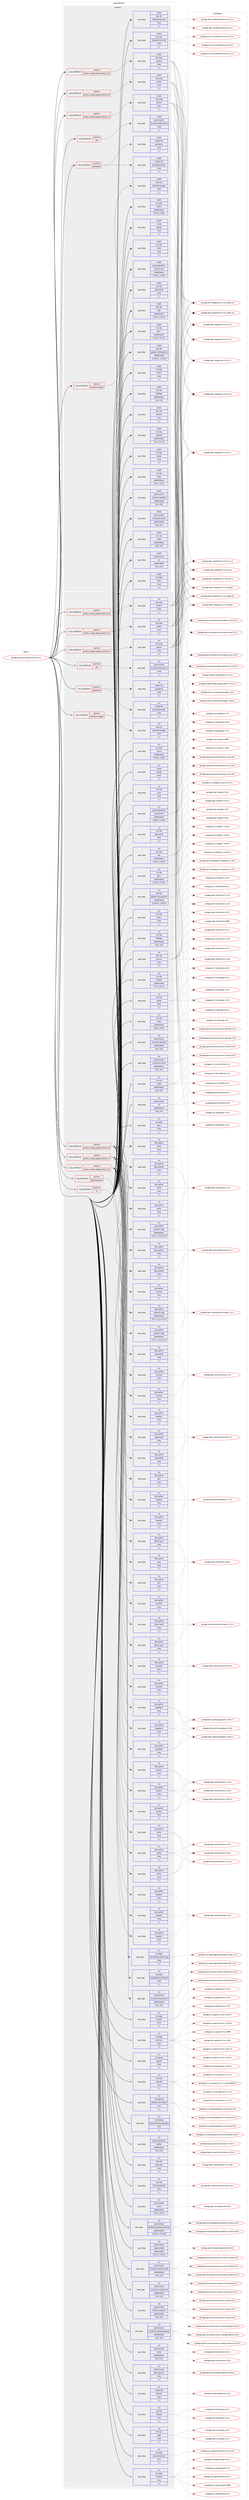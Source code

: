 digraph prolog {

# *************
# Graph options
# *************

newrank=true;
concentrate=true;
compound=true;
graph [rankdir=LR,fontname=Helvetica,fontsize=10,ranksep=1.5];#, ranksep=2.5, nodesep=0.2];
edge  [arrowhead=vee];
node  [fontname=Helvetica,fontsize=10];

# **********
# The ebuild
# **********

subgraph cluster_leftcol {
color=gray;
label=<<i>ebuild</i>>;
id [label="portage://gnome-extra/cinnamon-6.0.4", color=red, width=4, href="../gnome-extra/cinnamon-6.0.4.svg"];
}

# ****************
# The dependencies
# ****************

subgraph cluster_midcol {
color=gray;
label=<<i>dependencies</i>>;
subgraph cluster_compile {
fillcolor="#eeeeee";
style=filled;
label=<<i>compile</i>>;
subgraph cond65712 {
dependency238888 [label=<<TABLE BORDER="0" CELLBORDER="1" CELLSPACING="0" CELLPADDING="4"><TR><TD ROWSPAN="3" CELLPADDING="10">use_conditional</TD></TR><TR><TD>positive</TD></TR><TR><TD>eds</TD></TR></TABLE>>, shape=none, color=red];
subgraph pack171636 {
dependency238889 [label=<<TABLE BORDER="0" CELLBORDER="1" CELLSPACING="0" CELLPADDING="4" WIDTH="220"><TR><TD ROWSPAN="6" CELLPADDING="30">pack_dep</TD></TR><TR><TD WIDTH="110">install</TD></TR><TR><TD>gnome-extra</TD></TR><TR><TD>evolution-data-server</TD></TR><TR><TD>none</TD></TR><TR><TD>[,,]</TD></TR></TABLE>>, shape=none, color=blue];
}
dependency238888:e -> dependency238889:w [weight=20,style="dashed",arrowhead="vee"];
}
id:e -> dependency238888:w [weight=20,style="solid",arrowhead="vee"];
subgraph cond65713 {
dependency238890 [label=<<TABLE BORDER="0" CELLBORDER="1" CELLSPACING="0" CELLPADDING="4"><TR><TD ROWSPAN="3" CELLPADDING="10">use_conditional</TD></TR><TR><TD>positive</TD></TR><TR><TD>gstreamer</TD></TR></TABLE>>, shape=none, color=red];
subgraph pack171637 {
dependency238891 [label=<<TABLE BORDER="0" CELLBORDER="1" CELLSPACING="0" CELLPADDING="4" WIDTH="220"><TR><TD ROWSPAN="6" CELLPADDING="30">pack_dep</TD></TR><TR><TD WIDTH="110">install</TD></TR><TR><TD>media-libs</TD></TR><TR><TD>gst-plugins-base</TD></TR><TR><TD>none</TD></TR><TR><TD>[,,]</TD></TR></TABLE>>, shape=none, color=blue];
}
dependency238890:e -> dependency238891:w [weight=20,style="dashed",arrowhead="vee"];
subgraph pack171638 {
dependency238892 [label=<<TABLE BORDER="0" CELLBORDER="1" CELLSPACING="0" CELLPADDING="4" WIDTH="220"><TR><TD ROWSPAN="6" CELLPADDING="30">pack_dep</TD></TR><TR><TD WIDTH="110">install</TD></TR><TR><TD>media-libs</TD></TR><TR><TD>gstreamer</TD></TR><TR><TD>none</TD></TR><TR><TD>[,,]</TD></TR></TABLE>>, shape=none, color=blue];
}
dependency238890:e -> dependency238892:w [weight=20,style="dashed",arrowhead="vee"];
}
id:e -> dependency238890:w [weight=20,style="solid",arrowhead="vee"];
subgraph cond65714 {
dependency238893 [label=<<TABLE BORDER="0" CELLBORDER="1" CELLSPACING="0" CELLPADDING="4"><TR><TD ROWSPAN="3" CELLPADDING="10">use_conditional</TD></TR><TR><TD>positive</TD></TR><TR><TD>networkmanager</TD></TR></TABLE>>, shape=none, color=red];
subgraph pack171639 {
dependency238894 [label=<<TABLE BORDER="0" CELLBORDER="1" CELLSPACING="0" CELLPADDING="4" WIDTH="220"><TR><TD ROWSPAN="6" CELLPADDING="30">pack_dep</TD></TR><TR><TD WIDTH="110">install</TD></TR><TR><TD>net-misc</TD></TR><TR><TD>networkmanager</TD></TR><TR><TD>none</TD></TR><TR><TD>[,,]</TD></TR></TABLE>>, shape=none, color=blue];
}
dependency238893:e -> dependency238894:w [weight=20,style="dashed",arrowhead="vee"];
}
id:e -> dependency238893:w [weight=20,style="solid",arrowhead="vee"];
subgraph cond65715 {
dependency238895 [label=<<TABLE BORDER="0" CELLBORDER="1" CELLSPACING="0" CELLPADDING="4"><TR><TD ROWSPAN="3" CELLPADDING="10">use_conditional</TD></TR><TR><TD>positive</TD></TR><TR><TD>python_single_target_python3_10</TD></TR></TABLE>>, shape=none, color=red];
subgraph pack171640 {
dependency238896 [label=<<TABLE BORDER="0" CELLBORDER="1" CELLSPACING="0" CELLPADDING="4" WIDTH="220"><TR><TD ROWSPAN="6" CELLPADDING="30">pack_dep</TD></TR><TR><TD WIDTH="110">install</TD></TR><TR><TD>dev-lang</TD></TR><TR><TD>python</TD></TR><TR><TD>none</TD></TR><TR><TD>[,,]</TD></TR></TABLE>>, shape=none, color=blue];
}
dependency238895:e -> dependency238896:w [weight=20,style="dashed",arrowhead="vee"];
}
id:e -> dependency238895:w [weight=20,style="solid",arrowhead="vee"];
subgraph cond65716 {
dependency238897 [label=<<TABLE BORDER="0" CELLBORDER="1" CELLSPACING="0" CELLPADDING="4"><TR><TD ROWSPAN="3" CELLPADDING="10">use_conditional</TD></TR><TR><TD>positive</TD></TR><TR><TD>python_single_target_python3_11</TD></TR></TABLE>>, shape=none, color=red];
subgraph pack171641 {
dependency238898 [label=<<TABLE BORDER="0" CELLBORDER="1" CELLSPACING="0" CELLPADDING="4" WIDTH="220"><TR><TD ROWSPAN="6" CELLPADDING="30">pack_dep</TD></TR><TR><TD WIDTH="110">install</TD></TR><TR><TD>dev-lang</TD></TR><TR><TD>python</TD></TR><TR><TD>none</TD></TR><TR><TD>[,,]</TD></TR></TABLE>>, shape=none, color=blue];
}
dependency238897:e -> dependency238898:w [weight=20,style="dashed",arrowhead="vee"];
}
id:e -> dependency238897:w [weight=20,style="solid",arrowhead="vee"];
subgraph cond65717 {
dependency238899 [label=<<TABLE BORDER="0" CELLBORDER="1" CELLSPACING="0" CELLPADDING="4"><TR><TD ROWSPAN="3" CELLPADDING="10">use_conditional</TD></TR><TR><TD>positive</TD></TR><TR><TD>python_single_target_python3_12</TD></TR></TABLE>>, shape=none, color=red];
subgraph pack171642 {
dependency238900 [label=<<TABLE BORDER="0" CELLBORDER="1" CELLSPACING="0" CELLPADDING="4" WIDTH="220"><TR><TD ROWSPAN="6" CELLPADDING="30">pack_dep</TD></TR><TR><TD WIDTH="110">install</TD></TR><TR><TD>dev-lang</TD></TR><TR><TD>python</TD></TR><TR><TD>none</TD></TR><TR><TD>[,,]</TD></TR></TABLE>>, shape=none, color=blue];
}
dependency238899:e -> dependency238900:w [weight=20,style="dashed",arrowhead="vee"];
}
id:e -> dependency238899:w [weight=20,style="solid",arrowhead="vee"];
subgraph pack171643 {
dependency238901 [label=<<TABLE BORDER="0" CELLBORDER="1" CELLSPACING="0" CELLPADDING="4" WIDTH="220"><TR><TD ROWSPAN="6" CELLPADDING="30">pack_dep</TD></TR><TR><TD WIDTH="110">install</TD></TR><TR><TD>app-accessibility</TD></TR><TR><TD>at-spi2-core</TD></TR><TR><TD>greaterequal</TD></TR><TR><TD>[2.46.0,,,2.46.0]</TD></TR></TABLE>>, shape=none, color=blue];
}
id:e -> dependency238901:w [weight=20,style="solid",arrowhead="vee"];
subgraph pack171644 {
dependency238902 [label=<<TABLE BORDER="0" CELLBORDER="1" CELLSPACING="0" CELLPADDING="4" WIDTH="220"><TR><TD ROWSPAN="6" CELLPADDING="30">pack_dep</TD></TR><TR><TD WIDTH="110">install</TD></TR><TR><TD>dev-libs</TD></TR><TR><TD>glib</TD></TR><TR><TD>greaterequal</TD></TR><TR><TD>[2.52.0,,,2.52.0]</TD></TR></TABLE>>, shape=none, color=blue];
}
id:e -> dependency238902:w [weight=20,style="solid",arrowhead="vee"];
subgraph pack171645 {
dependency238903 [label=<<TABLE BORDER="0" CELLBORDER="1" CELLSPACING="0" CELLPADDING="4" WIDTH="220"><TR><TD ROWSPAN="6" CELLPADDING="30">pack_dep</TD></TR><TR><TD WIDTH="110">install</TD></TR><TR><TD>dev-libs</TD></TR><TR><TD>gobject-introspection</TD></TR><TR><TD>greaterequal</TD></TR><TR><TD>[1.29.15,,,1.29.15]</TD></TR></TABLE>>, shape=none, color=blue];
}
id:e -> dependency238903:w [weight=20,style="solid",arrowhead="vee"];
subgraph pack171646 {
dependency238904 [label=<<TABLE BORDER="0" CELLBORDER="1" CELLSPACING="0" CELLPADDING="4" WIDTH="220"><TR><TD ROWSPAN="6" CELLPADDING="30">pack_dep</TD></TR><TR><TD WIDTH="110">install</TD></TR><TR><TD>dev-libs</TD></TR><TR><TD>libxml2</TD></TR><TR><TD>none</TD></TR><TR><TD>[,,]</TD></TR></TABLE>>, shape=none, color=blue];
}
id:e -> dependency238904:w [weight=20,style="solid",arrowhead="vee"];
subgraph pack171647 {
dependency238905 [label=<<TABLE BORDER="0" CELLBORDER="1" CELLSPACING="0" CELLPADDING="4" WIDTH="220"><TR><TD ROWSPAN="6" CELLPADDING="30">pack_dep</TD></TR><TR><TD WIDTH="110">install</TD></TR><TR><TD>dev-util</TD></TR><TR><TD>desktop-file-utils</TD></TR><TR><TD>none</TD></TR><TR><TD>[,,]</TD></TR></TABLE>>, shape=none, color=blue];
}
id:e -> dependency238905:w [weight=20,style="solid",arrowhead="vee"];
subgraph pack171648 {
dependency238906 [label=<<TABLE BORDER="0" CELLBORDER="1" CELLSPACING="0" CELLPADDING="4" WIDTH="220"><TR><TD ROWSPAN="6" CELLPADDING="30">pack_dep</TD></TR><TR><TD WIDTH="110">install</TD></TR><TR><TD>gnome-extra</TD></TR><TR><TD>cinnamon-desktop</TD></TR><TR><TD>greaterequal</TD></TR><TR><TD>[6.0,,,6.0]</TD></TR></TABLE>>, shape=none, color=blue];
}
id:e -> dependency238906:w [weight=20,style="solid",arrowhead="vee"];
subgraph pack171649 {
dependency238907 [label=<<TABLE BORDER="0" CELLBORDER="1" CELLSPACING="0" CELLPADDING="4" WIDTH="220"><TR><TD ROWSPAN="6" CELLPADDING="30">pack_dep</TD></TR><TR><TD WIDTH="110">install</TD></TR><TR><TD>gnome-extra</TD></TR><TR><TD>cinnamon-menus</TD></TR><TR><TD>greaterequal</TD></TR><TR><TD>[6.0,,,6.0]</TD></TR></TABLE>>, shape=none, color=blue];
}
id:e -> dependency238907:w [weight=20,style="solid",arrowhead="vee"];
subgraph pack171650 {
dependency238908 [label=<<TABLE BORDER="0" CELLBORDER="1" CELLSPACING="0" CELLPADDING="4" WIDTH="220"><TR><TD ROWSPAN="6" CELLPADDING="30">pack_dep</TD></TR><TR><TD WIDTH="110">install</TD></TR><TR><TD>gnome-extra</TD></TR><TR><TD>cjs</TD></TR><TR><TD>greaterequal</TD></TR><TR><TD>[6.0,,,6.0]</TD></TR></TABLE>>, shape=none, color=blue];
}
id:e -> dependency238908:w [weight=20,style="solid",arrowhead="vee"];
subgraph pack171651 {
dependency238909 [label=<<TABLE BORDER="0" CELLBORDER="1" CELLSPACING="0" CELLPADDING="4" WIDTH="220"><TR><TD ROWSPAN="6" CELLPADDING="30">pack_dep</TD></TR><TR><TD WIDTH="110">install</TD></TR><TR><TD>sys-apps</TD></TR><TR><TD>dbus</TD></TR><TR><TD>none</TD></TR><TR><TD>[,,]</TD></TR></TABLE>>, shape=none, color=blue];
}
id:e -> dependency238909:w [weight=20,style="solid",arrowhead="vee"];
subgraph pack171652 {
dependency238910 [label=<<TABLE BORDER="0" CELLBORDER="1" CELLSPACING="0" CELLPADDING="4" WIDTH="220"><TR><TD ROWSPAN="6" CELLPADDING="30">pack_dep</TD></TR><TR><TD WIDTH="110">install</TD></TR><TR><TD>sys-auth</TD></TR><TR><TD>polkit</TD></TR><TR><TD>greaterequal</TD></TR><TR><TD>[0.100,,,0.100]</TD></TR></TABLE>>, shape=none, color=blue];
}
id:e -> dependency238910:w [weight=20,style="solid",arrowhead="vee"];
subgraph pack171653 {
dependency238911 [label=<<TABLE BORDER="0" CELLBORDER="1" CELLSPACING="0" CELLPADDING="4" WIDTH="220"><TR><TD ROWSPAN="6" CELLPADDING="30">pack_dep</TD></TR><TR><TD WIDTH="110">install</TD></TR><TR><TD>virtual</TD></TR><TR><TD>opengl</TD></TR><TR><TD>none</TD></TR><TR><TD>[,,]</TD></TR></TABLE>>, shape=none, color=blue];
}
id:e -> dependency238911:w [weight=20,style="solid",arrowhead="vee"];
subgraph pack171654 {
dependency238912 [label=<<TABLE BORDER="0" CELLBORDER="1" CELLSPACING="0" CELLPADDING="4" WIDTH="220"><TR><TD ROWSPAN="6" CELLPADDING="30">pack_dep</TD></TR><TR><TD WIDTH="110">install</TD></TR><TR><TD>x11-libs</TD></TR><TR><TD>cairo</TD></TR><TR><TD>none</TD></TR><TR><TD>[,,]</TD></TR></TABLE>>, shape=none, color=blue];
}
id:e -> dependency238912:w [weight=20,style="solid",arrowhead="vee"];
subgraph pack171655 {
dependency238913 [label=<<TABLE BORDER="0" CELLBORDER="1" CELLSPACING="0" CELLPADDING="4" WIDTH="220"><TR><TD ROWSPAN="6" CELLPADDING="30">pack_dep</TD></TR><TR><TD WIDTH="110">install</TD></TR><TR><TD>x11-libs</TD></TR><TR><TD>gdk-pixbuf</TD></TR><TR><TD>none</TD></TR><TR><TD>[,,]</TD></TR></TABLE>>, shape=none, color=blue];
}
id:e -> dependency238913:w [weight=20,style="solid",arrowhead="vee"];
subgraph pack171656 {
dependency238914 [label=<<TABLE BORDER="0" CELLBORDER="1" CELLSPACING="0" CELLPADDING="4" WIDTH="220"><TR><TD ROWSPAN="6" CELLPADDING="30">pack_dep</TD></TR><TR><TD WIDTH="110">install</TD></TR><TR><TD>x11-libs</TD></TR><TR><TD>gtk+</TD></TR><TR><TD>greaterequal</TD></TR><TR><TD>[3.12.0,,,3.12.0]</TD></TR></TABLE>>, shape=none, color=blue];
}
id:e -> dependency238914:w [weight=20,style="solid",arrowhead="vee"];
subgraph pack171657 {
dependency238915 [label=<<TABLE BORDER="0" CELLBORDER="1" CELLSPACING="0" CELLPADDING="4" WIDTH="220"><TR><TD ROWSPAN="6" CELLPADDING="30">pack_dep</TD></TR><TR><TD WIDTH="110">install</TD></TR><TR><TD>x11-libs</TD></TR><TR><TD>libX11</TD></TR><TR><TD>none</TD></TR><TR><TD>[,,]</TD></TR></TABLE>>, shape=none, color=blue];
}
id:e -> dependency238915:w [weight=20,style="solid",arrowhead="vee"];
subgraph pack171658 {
dependency238916 [label=<<TABLE BORDER="0" CELLBORDER="1" CELLSPACING="0" CELLPADDING="4" WIDTH="220"><TR><TD ROWSPAN="6" CELLPADDING="30">pack_dep</TD></TR><TR><TD WIDTH="110">install</TD></TR><TR><TD>x11-libs</TD></TR><TR><TD>libXfixes</TD></TR><TR><TD>greaterequal</TD></TR><TR><TD>[5.0,,,5.0]</TD></TR></TABLE>>, shape=none, color=blue];
}
id:e -> dependency238916:w [weight=20,style="solid",arrowhead="vee"];
subgraph pack171659 {
dependency238917 [label=<<TABLE BORDER="0" CELLBORDER="1" CELLSPACING="0" CELLPADDING="4" WIDTH="220"><TR><TD ROWSPAN="6" CELLPADDING="30">pack_dep</TD></TR><TR><TD WIDTH="110">install</TD></TR><TR><TD>x11-libs</TD></TR><TR><TD>libnotify</TD></TR><TR><TD>greaterequal</TD></TR><TR><TD>[0.7.3,,,0.7.3]</TD></TR></TABLE>>, shape=none, color=blue];
}
id:e -> dependency238917:w [weight=20,style="solid",arrowhead="vee"];
subgraph pack171660 {
dependency238918 [label=<<TABLE BORDER="0" CELLBORDER="1" CELLSPACING="0" CELLPADDING="4" WIDTH="220"><TR><TD ROWSPAN="6" CELLPADDING="30">pack_dep</TD></TR><TR><TD WIDTH="110">install</TD></TR><TR><TD>x11-libs</TD></TR><TR><TD>pango</TD></TR><TR><TD>none</TD></TR><TR><TD>[,,]</TD></TR></TABLE>>, shape=none, color=blue];
}
id:e -> dependency238918:w [weight=20,style="solid",arrowhead="vee"];
subgraph pack171661 {
dependency238919 [label=<<TABLE BORDER="0" CELLBORDER="1" CELLSPACING="0" CELLPADDING="4" WIDTH="220"><TR><TD ROWSPAN="6" CELLPADDING="30">pack_dep</TD></TR><TR><TD WIDTH="110">install</TD></TR><TR><TD>x11-libs</TD></TR><TR><TD>xapp</TD></TR><TR><TD>greaterequal</TD></TR><TR><TD>[2.8.2,,,2.8.2]</TD></TR></TABLE>>, shape=none, color=blue];
}
id:e -> dependency238919:w [weight=20,style="solid",arrowhead="vee"];
subgraph pack171662 {
dependency238920 [label=<<TABLE BORDER="0" CELLBORDER="1" CELLSPACING="0" CELLPADDING="4" WIDTH="220"><TR><TD ROWSPAN="6" CELLPADDING="30">pack_dep</TD></TR><TR><TD WIDTH="110">install</TD></TR><TR><TD>x11-misc</TD></TR><TR><TD>shared-mime-info</TD></TR><TR><TD>none</TD></TR><TR><TD>[,,]</TD></TR></TABLE>>, shape=none, color=blue];
}
id:e -> dependency238920:w [weight=20,style="solid",arrowhead="vee"];
subgraph pack171663 {
dependency238921 [label=<<TABLE BORDER="0" CELLBORDER="1" CELLSPACING="0" CELLPADDING="4" WIDTH="220"><TR><TD ROWSPAN="6" CELLPADDING="30">pack_dep</TD></TR><TR><TD WIDTH="110">install</TD></TR><TR><TD>x11-wm</TD></TR><TR><TD>muffin</TD></TR><TR><TD>greaterequal</TD></TR><TR><TD>[6.0,,,6.0]</TD></TR></TABLE>>, shape=none, color=blue];
}
id:e -> dependency238921:w [weight=20,style="solid",arrowhead="vee"];
}
subgraph cluster_compileandrun {
fillcolor="#eeeeee";
style=filled;
label=<<i>compile and run</i>>;
}
subgraph cluster_run {
fillcolor="#eeeeee";
style=filled;
label=<<i>run</i>>;
subgraph cond65718 {
dependency238922 [label=<<TABLE BORDER="0" CELLBORDER="1" CELLSPACING="0" CELLPADDING="4"><TR><TD ROWSPAN="3" CELLPADDING="10">use_conditional</TD></TR><TR><TD>positive</TD></TR><TR><TD>desktop-portal</TD></TR></TABLE>>, shape=none, color=red];
subgraph pack171664 {
dependency238923 [label=<<TABLE BORDER="0" CELLBORDER="1" CELLSPACING="0" CELLPADDING="4" WIDTH="220"><TR><TD ROWSPAN="6" CELLPADDING="30">pack_dep</TD></TR><TR><TD WIDTH="110">run</TD></TR><TR><TD>sys-apps</TD></TR><TR><TD>xdg-desktop-portal-gtk</TD></TR><TR><TD>none</TD></TR><TR><TD>[,,]</TD></TR></TABLE>>, shape=none, color=blue];
}
dependency238922:e -> dependency238923:w [weight=20,style="dashed",arrowhead="vee"];
subgraph pack171665 {
dependency238924 [label=<<TABLE BORDER="0" CELLBORDER="1" CELLSPACING="0" CELLPADDING="4" WIDTH="220"><TR><TD ROWSPAN="6" CELLPADDING="30">pack_dep</TD></TR><TR><TD WIDTH="110">run</TD></TR><TR><TD>sys-apps</TD></TR><TR><TD>xdg-desktop-portal-xapp</TD></TR><TR><TD>none</TD></TR><TR><TD>[,,]</TD></TR></TABLE>>, shape=none, color=blue];
}
dependency238922:e -> dependency238924:w [weight=20,style="dashed",arrowhead="vee"];
}
id:e -> dependency238922:w [weight=20,style="solid",arrowhead="odot"];
subgraph cond65719 {
dependency238925 [label=<<TABLE BORDER="0" CELLBORDER="1" CELLSPACING="0" CELLPADDING="4"><TR><TD ROWSPAN="3" CELLPADDING="10">use_conditional</TD></TR><TR><TD>positive</TD></TR><TR><TD>eds</TD></TR></TABLE>>, shape=none, color=red];
subgraph pack171666 {
dependency238926 [label=<<TABLE BORDER="0" CELLBORDER="1" CELLSPACING="0" CELLPADDING="4" WIDTH="220"><TR><TD ROWSPAN="6" CELLPADDING="30">pack_dep</TD></TR><TR><TD WIDTH="110">run</TD></TR><TR><TD>gnome-extra</TD></TR><TR><TD>evolution-data-server</TD></TR><TR><TD>none</TD></TR><TR><TD>[,,]</TD></TR></TABLE>>, shape=none, color=blue];
}
dependency238925:e -> dependency238926:w [weight=20,style="dashed",arrowhead="vee"];
}
id:e -> dependency238925:w [weight=20,style="solid",arrowhead="odot"];
subgraph cond65720 {
dependency238927 [label=<<TABLE BORDER="0" CELLBORDER="1" CELLSPACING="0" CELLPADDING="4"><TR><TD ROWSPAN="3" CELLPADDING="10">use_conditional</TD></TR><TR><TD>positive</TD></TR><TR><TD>gstreamer</TD></TR></TABLE>>, shape=none, color=red];
subgraph pack171667 {
dependency238928 [label=<<TABLE BORDER="0" CELLBORDER="1" CELLSPACING="0" CELLPADDING="4" WIDTH="220"><TR><TD ROWSPAN="6" CELLPADDING="30">pack_dep</TD></TR><TR><TD WIDTH="110">run</TD></TR><TR><TD>media-libs</TD></TR><TR><TD>gst-plugins-base</TD></TR><TR><TD>none</TD></TR><TR><TD>[,,]</TD></TR></TABLE>>, shape=none, color=blue];
}
dependency238927:e -> dependency238928:w [weight=20,style="dashed",arrowhead="vee"];
subgraph pack171668 {
dependency238929 [label=<<TABLE BORDER="0" CELLBORDER="1" CELLSPACING="0" CELLPADDING="4" WIDTH="220"><TR><TD ROWSPAN="6" CELLPADDING="30">pack_dep</TD></TR><TR><TD WIDTH="110">run</TD></TR><TR><TD>media-libs</TD></TR><TR><TD>gstreamer</TD></TR><TR><TD>none</TD></TR><TR><TD>[,,]</TD></TR></TABLE>>, shape=none, color=blue];
}
dependency238927:e -> dependency238929:w [weight=20,style="dashed",arrowhead="vee"];
}
id:e -> dependency238927:w [weight=20,style="solid",arrowhead="odot"];
subgraph cond65721 {
dependency238930 [label=<<TABLE BORDER="0" CELLBORDER="1" CELLSPACING="0" CELLPADDING="4"><TR><TD ROWSPAN="3" CELLPADDING="10">use_conditional</TD></TR><TR><TD>positive</TD></TR><TR><TD>networkmanager</TD></TR></TABLE>>, shape=none, color=red];
subgraph pack171669 {
dependency238931 [label=<<TABLE BORDER="0" CELLBORDER="1" CELLSPACING="0" CELLPADDING="4" WIDTH="220"><TR><TD ROWSPAN="6" CELLPADDING="30">pack_dep</TD></TR><TR><TD WIDTH="110">run</TD></TR><TR><TD>net-misc</TD></TR><TR><TD>networkmanager</TD></TR><TR><TD>none</TD></TR><TR><TD>[,,]</TD></TR></TABLE>>, shape=none, color=blue];
}
dependency238930:e -> dependency238931:w [weight=20,style="dashed",arrowhead="vee"];
}
id:e -> dependency238930:w [weight=20,style="solid",arrowhead="odot"];
subgraph cond65722 {
dependency238932 [label=<<TABLE BORDER="0" CELLBORDER="1" CELLSPACING="0" CELLPADDING="4"><TR><TD ROWSPAN="3" CELLPADDING="10">use_conditional</TD></TR><TR><TD>positive</TD></TR><TR><TD>nls</TD></TR></TABLE>>, shape=none, color=red];
subgraph pack171670 {
dependency238933 [label=<<TABLE BORDER="0" CELLBORDER="1" CELLSPACING="0" CELLPADDING="4" WIDTH="220"><TR><TD ROWSPAN="6" CELLPADDING="30">pack_dep</TD></TR><TR><TD WIDTH="110">run</TD></TR><TR><TD>gnome-extra</TD></TR><TR><TD>cinnamon-translations</TD></TR><TR><TD>greaterequal</TD></TR><TR><TD>[6.0,,,6.0]</TD></TR></TABLE>>, shape=none, color=blue];
}
dependency238932:e -> dependency238933:w [weight=20,style="dashed",arrowhead="vee"];
}
id:e -> dependency238932:w [weight=20,style="solid",arrowhead="odot"];
subgraph cond65723 {
dependency238934 [label=<<TABLE BORDER="0" CELLBORDER="1" CELLSPACING="0" CELLPADDING="4"><TR><TD ROWSPAN="3" CELLPADDING="10">use_conditional</TD></TR><TR><TD>positive</TD></TR><TR><TD>python_single_target_python3_10</TD></TR></TABLE>>, shape=none, color=red];
subgraph pack171671 {
dependency238935 [label=<<TABLE BORDER="0" CELLBORDER="1" CELLSPACING="0" CELLPADDING="4" WIDTH="220"><TR><TD ROWSPAN="6" CELLPADDING="30">pack_dep</TD></TR><TR><TD WIDTH="110">run</TD></TR><TR><TD>dev-lang</TD></TR><TR><TD>python</TD></TR><TR><TD>none</TD></TR><TR><TD>[,,]</TD></TR></TABLE>>, shape=none, color=blue];
}
dependency238934:e -> dependency238935:w [weight=20,style="dashed",arrowhead="vee"];
}
id:e -> dependency238934:w [weight=20,style="solid",arrowhead="odot"];
subgraph cond65724 {
dependency238936 [label=<<TABLE BORDER="0" CELLBORDER="1" CELLSPACING="0" CELLPADDING="4"><TR><TD ROWSPAN="3" CELLPADDING="10">use_conditional</TD></TR><TR><TD>positive</TD></TR><TR><TD>python_single_target_python3_10</TD></TR></TABLE>>, shape=none, color=red];
subgraph pack171672 {
dependency238937 [label=<<TABLE BORDER="0" CELLBORDER="1" CELLSPACING="0" CELLPADDING="4" WIDTH="220"><TR><TD ROWSPAN="6" CELLPADDING="30">pack_dep</TD></TR><TR><TD WIDTH="110">run</TD></TR><TR><TD>dev-python</TD></TR><TR><TD>dbus-python</TD></TR><TR><TD>none</TD></TR><TR><TD>[,,]</TD></TR></TABLE>>, shape=none, color=blue];
}
dependency238936:e -> dependency238937:w [weight=20,style="dashed",arrowhead="vee"];
subgraph pack171673 {
dependency238938 [label=<<TABLE BORDER="0" CELLBORDER="1" CELLSPACING="0" CELLPADDING="4" WIDTH="220"><TR><TD ROWSPAN="6" CELLPADDING="30">pack_dep</TD></TR><TR><TD WIDTH="110">run</TD></TR><TR><TD>dev-python</TD></TR><TR><TD>distro</TD></TR><TR><TD>none</TD></TR><TR><TD>[,,]</TD></TR></TABLE>>, shape=none, color=blue];
}
dependency238936:e -> dependency238938:w [weight=20,style="dashed",arrowhead="vee"];
subgraph pack171674 {
dependency238939 [label=<<TABLE BORDER="0" CELLBORDER="1" CELLSPACING="0" CELLPADDING="4" WIDTH="220"><TR><TD ROWSPAN="6" CELLPADDING="30">pack_dep</TD></TR><TR><TD WIDTH="110">run</TD></TR><TR><TD>dev-python</TD></TR><TR><TD>pexpect</TD></TR><TR><TD>none</TD></TR><TR><TD>[,,]</TD></TR></TABLE>>, shape=none, color=blue];
}
dependency238936:e -> dependency238939:w [weight=20,style="dashed",arrowhead="vee"];
subgraph pack171675 {
dependency238940 [label=<<TABLE BORDER="0" CELLBORDER="1" CELLSPACING="0" CELLPADDING="4" WIDTH="220"><TR><TD ROWSPAN="6" CELLPADDING="30">pack_dep</TD></TR><TR><TD WIDTH="110">run</TD></TR><TR><TD>dev-python</TD></TR><TR><TD>pillow</TD></TR><TR><TD>none</TD></TR><TR><TD>[,,]</TD></TR></TABLE>>, shape=none, color=blue];
}
dependency238936:e -> dependency238940:w [weight=20,style="dashed",arrowhead="vee"];
subgraph pack171676 {
dependency238941 [label=<<TABLE BORDER="0" CELLBORDER="1" CELLSPACING="0" CELLPADDING="4" WIDTH="220"><TR><TD ROWSPAN="6" CELLPADDING="30">pack_dep</TD></TR><TR><TD WIDTH="110">run</TD></TR><TR><TD>dev-python</TD></TR><TR><TD>pycairo</TD></TR><TR><TD>none</TD></TR><TR><TD>[,,]</TD></TR></TABLE>>, shape=none, color=blue];
}
dependency238936:e -> dependency238941:w [weight=20,style="dashed",arrowhead="vee"];
subgraph pack171677 {
dependency238942 [label=<<TABLE BORDER="0" CELLBORDER="1" CELLSPACING="0" CELLPADDING="4" WIDTH="220"><TR><TD ROWSPAN="6" CELLPADDING="30">pack_dep</TD></TR><TR><TD WIDTH="110">run</TD></TR><TR><TD>dev-python</TD></TR><TR><TD>pygobject</TD></TR><TR><TD>none</TD></TR><TR><TD>[,,]</TD></TR></TABLE>>, shape=none, color=blue];
}
dependency238936:e -> dependency238942:w [weight=20,style="dashed",arrowhead="vee"];
subgraph pack171678 {
dependency238943 [label=<<TABLE BORDER="0" CELLBORDER="1" CELLSPACING="0" CELLPADDING="4" WIDTH="220"><TR><TD ROWSPAN="6" CELLPADDING="30">pack_dep</TD></TR><TR><TD WIDTH="110">run</TD></TR><TR><TD>dev-python</TD></TR><TR><TD>pyinotify</TD></TR><TR><TD>none</TD></TR><TR><TD>[,,]</TD></TR></TABLE>>, shape=none, color=blue];
}
dependency238936:e -> dependency238943:w [weight=20,style="dashed",arrowhead="vee"];
subgraph pack171679 {
dependency238944 [label=<<TABLE BORDER="0" CELLBORDER="1" CELLSPACING="0" CELLPADDING="4" WIDTH="220"><TR><TD ROWSPAN="6" CELLPADDING="30">pack_dep</TD></TR><TR><TD WIDTH="110">run</TD></TR><TR><TD>dev-python</TD></TR><TR><TD>python-pam</TD></TR><TR><TD>none</TD></TR><TR><TD>[,,]</TD></TR></TABLE>>, shape=none, color=blue];
}
dependency238936:e -> dependency238944:w [weight=20,style="dashed",arrowhead="vee"];
subgraph pack171680 {
dependency238945 [label=<<TABLE BORDER="0" CELLBORDER="1" CELLSPACING="0" CELLPADDING="4" WIDTH="220"><TR><TD ROWSPAN="6" CELLPADDING="30">pack_dep</TD></TR><TR><TD WIDTH="110">run</TD></TR><TR><TD>dev-python</TD></TR><TR><TD>pytz</TD></TR><TR><TD>none</TD></TR><TR><TD>[,,]</TD></TR></TABLE>>, shape=none, color=blue];
}
dependency238936:e -> dependency238945:w [weight=20,style="dashed",arrowhead="vee"];
subgraph pack171681 {
dependency238946 [label=<<TABLE BORDER="0" CELLBORDER="1" CELLSPACING="0" CELLPADDING="4" WIDTH="220"><TR><TD ROWSPAN="6" CELLPADDING="30">pack_dep</TD></TR><TR><TD WIDTH="110">run</TD></TR><TR><TD>dev-python</TD></TR><TR><TD>requests</TD></TR><TR><TD>none</TD></TR><TR><TD>[,,]</TD></TR></TABLE>>, shape=none, color=blue];
}
dependency238936:e -> dependency238946:w [weight=20,style="dashed",arrowhead="vee"];
subgraph pack171682 {
dependency238947 [label=<<TABLE BORDER="0" CELLBORDER="1" CELLSPACING="0" CELLPADDING="4" WIDTH="220"><TR><TD ROWSPAN="6" CELLPADDING="30">pack_dep</TD></TR><TR><TD WIDTH="110">run</TD></TR><TR><TD>dev-python</TD></TR><TR><TD>setproctitle</TD></TR><TR><TD>none</TD></TR><TR><TD>[,,]</TD></TR></TABLE>>, shape=none, color=blue];
}
dependency238936:e -> dependency238947:w [weight=20,style="dashed",arrowhead="vee"];
subgraph pack171683 {
dependency238948 [label=<<TABLE BORDER="0" CELLBORDER="1" CELLSPACING="0" CELLPADDING="4" WIDTH="220"><TR><TD ROWSPAN="6" CELLPADDING="30">pack_dep</TD></TR><TR><TD WIDTH="110">run</TD></TR><TR><TD>dev-python</TD></TR><TR><TD>tinycss2</TD></TR><TR><TD>none</TD></TR><TR><TD>[,,]</TD></TR></TABLE>>, shape=none, color=blue];
}
dependency238936:e -> dependency238948:w [weight=20,style="dashed",arrowhead="vee"];
subgraph pack171684 {
dependency238949 [label=<<TABLE BORDER="0" CELLBORDER="1" CELLSPACING="0" CELLPADDING="4" WIDTH="220"><TR><TD ROWSPAN="6" CELLPADDING="30">pack_dep</TD></TR><TR><TD WIDTH="110">run</TD></TR><TR><TD>dev-python</TD></TR><TR><TD>python3-xapp</TD></TR><TR><TD>greaterequal</TD></TR><TR><TD>[2.4.1,,-r2,2.4.1-r2]</TD></TR></TABLE>>, shape=none, color=blue];
}
dependency238936:e -> dependency238949:w [weight=20,style="dashed",arrowhead="vee"];
}
id:e -> dependency238936:w [weight=20,style="solid",arrowhead="odot"];
subgraph cond65725 {
dependency238950 [label=<<TABLE BORDER="0" CELLBORDER="1" CELLSPACING="0" CELLPADDING="4"><TR><TD ROWSPAN="3" CELLPADDING="10">use_conditional</TD></TR><TR><TD>positive</TD></TR><TR><TD>python_single_target_python3_11</TD></TR></TABLE>>, shape=none, color=red];
subgraph pack171685 {
dependency238951 [label=<<TABLE BORDER="0" CELLBORDER="1" CELLSPACING="0" CELLPADDING="4" WIDTH="220"><TR><TD ROWSPAN="6" CELLPADDING="30">pack_dep</TD></TR><TR><TD WIDTH="110">run</TD></TR><TR><TD>dev-lang</TD></TR><TR><TD>python</TD></TR><TR><TD>none</TD></TR><TR><TD>[,,]</TD></TR></TABLE>>, shape=none, color=blue];
}
dependency238950:e -> dependency238951:w [weight=20,style="dashed",arrowhead="vee"];
}
id:e -> dependency238950:w [weight=20,style="solid",arrowhead="odot"];
subgraph cond65726 {
dependency238952 [label=<<TABLE BORDER="0" CELLBORDER="1" CELLSPACING="0" CELLPADDING="4"><TR><TD ROWSPAN="3" CELLPADDING="10">use_conditional</TD></TR><TR><TD>positive</TD></TR><TR><TD>python_single_target_python3_11</TD></TR></TABLE>>, shape=none, color=red];
subgraph pack171686 {
dependency238953 [label=<<TABLE BORDER="0" CELLBORDER="1" CELLSPACING="0" CELLPADDING="4" WIDTH="220"><TR><TD ROWSPAN="6" CELLPADDING="30">pack_dep</TD></TR><TR><TD WIDTH="110">run</TD></TR><TR><TD>dev-python</TD></TR><TR><TD>dbus-python</TD></TR><TR><TD>none</TD></TR><TR><TD>[,,]</TD></TR></TABLE>>, shape=none, color=blue];
}
dependency238952:e -> dependency238953:w [weight=20,style="dashed",arrowhead="vee"];
subgraph pack171687 {
dependency238954 [label=<<TABLE BORDER="0" CELLBORDER="1" CELLSPACING="0" CELLPADDING="4" WIDTH="220"><TR><TD ROWSPAN="6" CELLPADDING="30">pack_dep</TD></TR><TR><TD WIDTH="110">run</TD></TR><TR><TD>dev-python</TD></TR><TR><TD>distro</TD></TR><TR><TD>none</TD></TR><TR><TD>[,,]</TD></TR></TABLE>>, shape=none, color=blue];
}
dependency238952:e -> dependency238954:w [weight=20,style="dashed",arrowhead="vee"];
subgraph pack171688 {
dependency238955 [label=<<TABLE BORDER="0" CELLBORDER="1" CELLSPACING="0" CELLPADDING="4" WIDTH="220"><TR><TD ROWSPAN="6" CELLPADDING="30">pack_dep</TD></TR><TR><TD WIDTH="110">run</TD></TR><TR><TD>dev-python</TD></TR><TR><TD>pexpect</TD></TR><TR><TD>none</TD></TR><TR><TD>[,,]</TD></TR></TABLE>>, shape=none, color=blue];
}
dependency238952:e -> dependency238955:w [weight=20,style="dashed",arrowhead="vee"];
subgraph pack171689 {
dependency238956 [label=<<TABLE BORDER="0" CELLBORDER="1" CELLSPACING="0" CELLPADDING="4" WIDTH="220"><TR><TD ROWSPAN="6" CELLPADDING="30">pack_dep</TD></TR><TR><TD WIDTH="110">run</TD></TR><TR><TD>dev-python</TD></TR><TR><TD>pillow</TD></TR><TR><TD>none</TD></TR><TR><TD>[,,]</TD></TR></TABLE>>, shape=none, color=blue];
}
dependency238952:e -> dependency238956:w [weight=20,style="dashed",arrowhead="vee"];
subgraph pack171690 {
dependency238957 [label=<<TABLE BORDER="0" CELLBORDER="1" CELLSPACING="0" CELLPADDING="4" WIDTH="220"><TR><TD ROWSPAN="6" CELLPADDING="30">pack_dep</TD></TR><TR><TD WIDTH="110">run</TD></TR><TR><TD>dev-python</TD></TR><TR><TD>pycairo</TD></TR><TR><TD>none</TD></TR><TR><TD>[,,]</TD></TR></TABLE>>, shape=none, color=blue];
}
dependency238952:e -> dependency238957:w [weight=20,style="dashed",arrowhead="vee"];
subgraph pack171691 {
dependency238958 [label=<<TABLE BORDER="0" CELLBORDER="1" CELLSPACING="0" CELLPADDING="4" WIDTH="220"><TR><TD ROWSPAN="6" CELLPADDING="30">pack_dep</TD></TR><TR><TD WIDTH="110">run</TD></TR><TR><TD>dev-python</TD></TR><TR><TD>pygobject</TD></TR><TR><TD>none</TD></TR><TR><TD>[,,]</TD></TR></TABLE>>, shape=none, color=blue];
}
dependency238952:e -> dependency238958:w [weight=20,style="dashed",arrowhead="vee"];
subgraph pack171692 {
dependency238959 [label=<<TABLE BORDER="0" CELLBORDER="1" CELLSPACING="0" CELLPADDING="4" WIDTH="220"><TR><TD ROWSPAN="6" CELLPADDING="30">pack_dep</TD></TR><TR><TD WIDTH="110">run</TD></TR><TR><TD>dev-python</TD></TR><TR><TD>pyinotify</TD></TR><TR><TD>none</TD></TR><TR><TD>[,,]</TD></TR></TABLE>>, shape=none, color=blue];
}
dependency238952:e -> dependency238959:w [weight=20,style="dashed",arrowhead="vee"];
subgraph pack171693 {
dependency238960 [label=<<TABLE BORDER="0" CELLBORDER="1" CELLSPACING="0" CELLPADDING="4" WIDTH="220"><TR><TD ROWSPAN="6" CELLPADDING="30">pack_dep</TD></TR><TR><TD WIDTH="110">run</TD></TR><TR><TD>dev-python</TD></TR><TR><TD>python-pam</TD></TR><TR><TD>none</TD></TR><TR><TD>[,,]</TD></TR></TABLE>>, shape=none, color=blue];
}
dependency238952:e -> dependency238960:w [weight=20,style="dashed",arrowhead="vee"];
subgraph pack171694 {
dependency238961 [label=<<TABLE BORDER="0" CELLBORDER="1" CELLSPACING="0" CELLPADDING="4" WIDTH="220"><TR><TD ROWSPAN="6" CELLPADDING="30">pack_dep</TD></TR><TR><TD WIDTH="110">run</TD></TR><TR><TD>dev-python</TD></TR><TR><TD>pytz</TD></TR><TR><TD>none</TD></TR><TR><TD>[,,]</TD></TR></TABLE>>, shape=none, color=blue];
}
dependency238952:e -> dependency238961:w [weight=20,style="dashed",arrowhead="vee"];
subgraph pack171695 {
dependency238962 [label=<<TABLE BORDER="0" CELLBORDER="1" CELLSPACING="0" CELLPADDING="4" WIDTH="220"><TR><TD ROWSPAN="6" CELLPADDING="30">pack_dep</TD></TR><TR><TD WIDTH="110">run</TD></TR><TR><TD>dev-python</TD></TR><TR><TD>requests</TD></TR><TR><TD>none</TD></TR><TR><TD>[,,]</TD></TR></TABLE>>, shape=none, color=blue];
}
dependency238952:e -> dependency238962:w [weight=20,style="dashed",arrowhead="vee"];
subgraph pack171696 {
dependency238963 [label=<<TABLE BORDER="0" CELLBORDER="1" CELLSPACING="0" CELLPADDING="4" WIDTH="220"><TR><TD ROWSPAN="6" CELLPADDING="30">pack_dep</TD></TR><TR><TD WIDTH="110">run</TD></TR><TR><TD>dev-python</TD></TR><TR><TD>setproctitle</TD></TR><TR><TD>none</TD></TR><TR><TD>[,,]</TD></TR></TABLE>>, shape=none, color=blue];
}
dependency238952:e -> dependency238963:w [weight=20,style="dashed",arrowhead="vee"];
subgraph pack171697 {
dependency238964 [label=<<TABLE BORDER="0" CELLBORDER="1" CELLSPACING="0" CELLPADDING="4" WIDTH="220"><TR><TD ROWSPAN="6" CELLPADDING="30">pack_dep</TD></TR><TR><TD WIDTH="110">run</TD></TR><TR><TD>dev-python</TD></TR><TR><TD>tinycss2</TD></TR><TR><TD>none</TD></TR><TR><TD>[,,]</TD></TR></TABLE>>, shape=none, color=blue];
}
dependency238952:e -> dependency238964:w [weight=20,style="dashed",arrowhead="vee"];
subgraph pack171698 {
dependency238965 [label=<<TABLE BORDER="0" CELLBORDER="1" CELLSPACING="0" CELLPADDING="4" WIDTH="220"><TR><TD ROWSPAN="6" CELLPADDING="30">pack_dep</TD></TR><TR><TD WIDTH="110">run</TD></TR><TR><TD>dev-python</TD></TR><TR><TD>python3-xapp</TD></TR><TR><TD>greaterequal</TD></TR><TR><TD>[2.4.1,,-r2,2.4.1-r2]</TD></TR></TABLE>>, shape=none, color=blue];
}
dependency238952:e -> dependency238965:w [weight=20,style="dashed",arrowhead="vee"];
}
id:e -> dependency238952:w [weight=20,style="solid",arrowhead="odot"];
subgraph cond65727 {
dependency238966 [label=<<TABLE BORDER="0" CELLBORDER="1" CELLSPACING="0" CELLPADDING="4"><TR><TD ROWSPAN="3" CELLPADDING="10">use_conditional</TD></TR><TR><TD>positive</TD></TR><TR><TD>python_single_target_python3_12</TD></TR></TABLE>>, shape=none, color=red];
subgraph pack171699 {
dependency238967 [label=<<TABLE BORDER="0" CELLBORDER="1" CELLSPACING="0" CELLPADDING="4" WIDTH="220"><TR><TD ROWSPAN="6" CELLPADDING="30">pack_dep</TD></TR><TR><TD WIDTH="110">run</TD></TR><TR><TD>dev-lang</TD></TR><TR><TD>python</TD></TR><TR><TD>none</TD></TR><TR><TD>[,,]</TD></TR></TABLE>>, shape=none, color=blue];
}
dependency238966:e -> dependency238967:w [weight=20,style="dashed",arrowhead="vee"];
}
id:e -> dependency238966:w [weight=20,style="solid",arrowhead="odot"];
subgraph cond65728 {
dependency238968 [label=<<TABLE BORDER="0" CELLBORDER="1" CELLSPACING="0" CELLPADDING="4"><TR><TD ROWSPAN="3" CELLPADDING="10">use_conditional</TD></TR><TR><TD>positive</TD></TR><TR><TD>python_single_target_python3_12</TD></TR></TABLE>>, shape=none, color=red];
subgraph pack171700 {
dependency238969 [label=<<TABLE BORDER="0" CELLBORDER="1" CELLSPACING="0" CELLPADDING="4" WIDTH="220"><TR><TD ROWSPAN="6" CELLPADDING="30">pack_dep</TD></TR><TR><TD WIDTH="110">run</TD></TR><TR><TD>dev-python</TD></TR><TR><TD>dbus-python</TD></TR><TR><TD>none</TD></TR><TR><TD>[,,]</TD></TR></TABLE>>, shape=none, color=blue];
}
dependency238968:e -> dependency238969:w [weight=20,style="dashed",arrowhead="vee"];
subgraph pack171701 {
dependency238970 [label=<<TABLE BORDER="0" CELLBORDER="1" CELLSPACING="0" CELLPADDING="4" WIDTH="220"><TR><TD ROWSPAN="6" CELLPADDING="30">pack_dep</TD></TR><TR><TD WIDTH="110">run</TD></TR><TR><TD>dev-python</TD></TR><TR><TD>distro</TD></TR><TR><TD>none</TD></TR><TR><TD>[,,]</TD></TR></TABLE>>, shape=none, color=blue];
}
dependency238968:e -> dependency238970:w [weight=20,style="dashed",arrowhead="vee"];
subgraph pack171702 {
dependency238971 [label=<<TABLE BORDER="0" CELLBORDER="1" CELLSPACING="0" CELLPADDING="4" WIDTH="220"><TR><TD ROWSPAN="6" CELLPADDING="30">pack_dep</TD></TR><TR><TD WIDTH="110">run</TD></TR><TR><TD>dev-python</TD></TR><TR><TD>pexpect</TD></TR><TR><TD>none</TD></TR><TR><TD>[,,]</TD></TR></TABLE>>, shape=none, color=blue];
}
dependency238968:e -> dependency238971:w [weight=20,style="dashed",arrowhead="vee"];
subgraph pack171703 {
dependency238972 [label=<<TABLE BORDER="0" CELLBORDER="1" CELLSPACING="0" CELLPADDING="4" WIDTH="220"><TR><TD ROWSPAN="6" CELLPADDING="30">pack_dep</TD></TR><TR><TD WIDTH="110">run</TD></TR><TR><TD>dev-python</TD></TR><TR><TD>pillow</TD></TR><TR><TD>none</TD></TR><TR><TD>[,,]</TD></TR></TABLE>>, shape=none, color=blue];
}
dependency238968:e -> dependency238972:w [weight=20,style="dashed",arrowhead="vee"];
subgraph pack171704 {
dependency238973 [label=<<TABLE BORDER="0" CELLBORDER="1" CELLSPACING="0" CELLPADDING="4" WIDTH="220"><TR><TD ROWSPAN="6" CELLPADDING="30">pack_dep</TD></TR><TR><TD WIDTH="110">run</TD></TR><TR><TD>dev-python</TD></TR><TR><TD>pycairo</TD></TR><TR><TD>none</TD></TR><TR><TD>[,,]</TD></TR></TABLE>>, shape=none, color=blue];
}
dependency238968:e -> dependency238973:w [weight=20,style="dashed",arrowhead="vee"];
subgraph pack171705 {
dependency238974 [label=<<TABLE BORDER="0" CELLBORDER="1" CELLSPACING="0" CELLPADDING="4" WIDTH="220"><TR><TD ROWSPAN="6" CELLPADDING="30">pack_dep</TD></TR><TR><TD WIDTH="110">run</TD></TR><TR><TD>dev-python</TD></TR><TR><TD>pygobject</TD></TR><TR><TD>none</TD></TR><TR><TD>[,,]</TD></TR></TABLE>>, shape=none, color=blue];
}
dependency238968:e -> dependency238974:w [weight=20,style="dashed",arrowhead="vee"];
subgraph pack171706 {
dependency238975 [label=<<TABLE BORDER="0" CELLBORDER="1" CELLSPACING="0" CELLPADDING="4" WIDTH="220"><TR><TD ROWSPAN="6" CELLPADDING="30">pack_dep</TD></TR><TR><TD WIDTH="110">run</TD></TR><TR><TD>dev-python</TD></TR><TR><TD>pyinotify</TD></TR><TR><TD>none</TD></TR><TR><TD>[,,]</TD></TR></TABLE>>, shape=none, color=blue];
}
dependency238968:e -> dependency238975:w [weight=20,style="dashed",arrowhead="vee"];
subgraph pack171707 {
dependency238976 [label=<<TABLE BORDER="0" CELLBORDER="1" CELLSPACING="0" CELLPADDING="4" WIDTH="220"><TR><TD ROWSPAN="6" CELLPADDING="30">pack_dep</TD></TR><TR><TD WIDTH="110">run</TD></TR><TR><TD>dev-python</TD></TR><TR><TD>python-pam</TD></TR><TR><TD>none</TD></TR><TR><TD>[,,]</TD></TR></TABLE>>, shape=none, color=blue];
}
dependency238968:e -> dependency238976:w [weight=20,style="dashed",arrowhead="vee"];
subgraph pack171708 {
dependency238977 [label=<<TABLE BORDER="0" CELLBORDER="1" CELLSPACING="0" CELLPADDING="4" WIDTH="220"><TR><TD ROWSPAN="6" CELLPADDING="30">pack_dep</TD></TR><TR><TD WIDTH="110">run</TD></TR><TR><TD>dev-python</TD></TR><TR><TD>pytz</TD></TR><TR><TD>none</TD></TR><TR><TD>[,,]</TD></TR></TABLE>>, shape=none, color=blue];
}
dependency238968:e -> dependency238977:w [weight=20,style="dashed",arrowhead="vee"];
subgraph pack171709 {
dependency238978 [label=<<TABLE BORDER="0" CELLBORDER="1" CELLSPACING="0" CELLPADDING="4" WIDTH="220"><TR><TD ROWSPAN="6" CELLPADDING="30">pack_dep</TD></TR><TR><TD WIDTH="110">run</TD></TR><TR><TD>dev-python</TD></TR><TR><TD>requests</TD></TR><TR><TD>none</TD></TR><TR><TD>[,,]</TD></TR></TABLE>>, shape=none, color=blue];
}
dependency238968:e -> dependency238978:w [weight=20,style="dashed",arrowhead="vee"];
subgraph pack171710 {
dependency238979 [label=<<TABLE BORDER="0" CELLBORDER="1" CELLSPACING="0" CELLPADDING="4" WIDTH="220"><TR><TD ROWSPAN="6" CELLPADDING="30">pack_dep</TD></TR><TR><TD WIDTH="110">run</TD></TR><TR><TD>dev-python</TD></TR><TR><TD>setproctitle</TD></TR><TR><TD>none</TD></TR><TR><TD>[,,]</TD></TR></TABLE>>, shape=none, color=blue];
}
dependency238968:e -> dependency238979:w [weight=20,style="dashed",arrowhead="vee"];
subgraph pack171711 {
dependency238980 [label=<<TABLE BORDER="0" CELLBORDER="1" CELLSPACING="0" CELLPADDING="4" WIDTH="220"><TR><TD ROWSPAN="6" CELLPADDING="30">pack_dep</TD></TR><TR><TD WIDTH="110">run</TD></TR><TR><TD>dev-python</TD></TR><TR><TD>tinycss2</TD></TR><TR><TD>none</TD></TR><TR><TD>[,,]</TD></TR></TABLE>>, shape=none, color=blue];
}
dependency238968:e -> dependency238980:w [weight=20,style="dashed",arrowhead="vee"];
subgraph pack171712 {
dependency238981 [label=<<TABLE BORDER="0" CELLBORDER="1" CELLSPACING="0" CELLPADDING="4" WIDTH="220"><TR><TD ROWSPAN="6" CELLPADDING="30">pack_dep</TD></TR><TR><TD WIDTH="110">run</TD></TR><TR><TD>dev-python</TD></TR><TR><TD>python3-xapp</TD></TR><TR><TD>greaterequal</TD></TR><TR><TD>[2.4.1,,-r2,2.4.1-r2]</TD></TR></TABLE>>, shape=none, color=blue];
}
dependency238968:e -> dependency238981:w [weight=20,style="dashed",arrowhead="vee"];
}
id:e -> dependency238968:w [weight=20,style="solid",arrowhead="odot"];
subgraph pack171713 {
dependency238982 [label=<<TABLE BORDER="0" CELLBORDER="1" CELLSPACING="0" CELLPADDING="4" WIDTH="220"><TR><TD ROWSPAN="6" CELLPADDING="30">pack_dep</TD></TR><TR><TD WIDTH="110">run</TD></TR><TR><TD>app-accessibility</TD></TR><TR><TD>at-spi2-core</TD></TR><TR><TD>greaterequal</TD></TR><TR><TD>[2.46.0,,,2.46.0]</TD></TR></TABLE>>, shape=none, color=blue];
}
id:e -> dependency238982:w [weight=20,style="solid",arrowhead="odot"];
subgraph pack171714 {
dependency238983 [label=<<TABLE BORDER="0" CELLBORDER="1" CELLSPACING="0" CELLPADDING="4" WIDTH="220"><TR><TD ROWSPAN="6" CELLPADDING="30">pack_dep</TD></TR><TR><TD WIDTH="110">run</TD></TR><TR><TD>app-accessibility</TD></TR><TR><TD>caribou</TD></TR><TR><TD>greaterequal</TD></TR><TR><TD>[0.3,,,0.3]</TD></TR></TABLE>>, shape=none, color=blue];
}
id:e -> dependency238983:w [weight=20,style="solid",arrowhead="odot"];
subgraph pack171715 {
dependency238984 [label=<<TABLE BORDER="0" CELLBORDER="1" CELLSPACING="0" CELLPADDING="4" WIDTH="220"><TR><TD ROWSPAN="6" CELLPADDING="30">pack_dep</TD></TR><TR><TD WIDTH="110">run</TD></TR><TR><TD>dev-libs</TD></TR><TR><TD>glib</TD></TR><TR><TD>greaterequal</TD></TR><TR><TD>[2.52.0,,,2.52.0]</TD></TR></TABLE>>, shape=none, color=blue];
}
id:e -> dependency238984:w [weight=20,style="solid",arrowhead="odot"];
subgraph pack171716 {
dependency238985 [label=<<TABLE BORDER="0" CELLBORDER="1" CELLSPACING="0" CELLPADDING="4" WIDTH="220"><TR><TD ROWSPAN="6" CELLPADDING="30">pack_dep</TD></TR><TR><TD WIDTH="110">run</TD></TR><TR><TD>dev-libs</TD></TR><TR><TD>gobject-introspection</TD></TR><TR><TD>greaterequal</TD></TR><TR><TD>[1.29.15,,,1.29.15]</TD></TR></TABLE>>, shape=none, color=blue];
}
id:e -> dependency238985:w [weight=20,style="solid",arrowhead="odot"];
subgraph pack171717 {
dependency238986 [label=<<TABLE BORDER="0" CELLBORDER="1" CELLSPACING="0" CELLPADDING="4" WIDTH="220"><TR><TD ROWSPAN="6" CELLPADDING="30">pack_dep</TD></TR><TR><TD WIDTH="110">run</TD></TR><TR><TD>dev-libs</TD></TR><TR><TD>keybinder</TD></TR><TR><TD>none</TD></TR><TR><TD>[,,]</TD></TR></TABLE>>, shape=none, color=blue];
}
id:e -> dependency238986:w [weight=20,style="solid",arrowhead="odot"];
subgraph pack171718 {
dependency238987 [label=<<TABLE BORDER="0" CELLBORDER="1" CELLSPACING="0" CELLPADDING="4" WIDTH="220"><TR><TD ROWSPAN="6" CELLPADDING="30">pack_dep</TD></TR><TR><TD WIDTH="110">run</TD></TR><TR><TD>dev-libs</TD></TR><TR><TD>libtimezonemap</TD></TR><TR><TD>none</TD></TR><TR><TD>[,,]</TD></TR></TABLE>>, shape=none, color=blue];
}
id:e -> dependency238987:w [weight=20,style="solid",arrowhead="odot"];
subgraph pack171719 {
dependency238988 [label=<<TABLE BORDER="0" CELLBORDER="1" CELLSPACING="0" CELLPADDING="4" WIDTH="220"><TR><TD ROWSPAN="6" CELLPADDING="30">pack_dep</TD></TR><TR><TD WIDTH="110">run</TD></TR><TR><TD>dev-libs</TD></TR><TR><TD>libxml2</TD></TR><TR><TD>none</TD></TR><TR><TD>[,,]</TD></TR></TABLE>>, shape=none, color=blue];
}
id:e -> dependency238988:w [weight=20,style="solid",arrowhead="odot"];
subgraph pack171720 {
dependency238989 [label=<<TABLE BORDER="0" CELLBORDER="1" CELLSPACING="0" CELLPADDING="4" WIDTH="220"><TR><TD ROWSPAN="6" CELLPADDING="30">pack_dep</TD></TR><TR><TD WIDTH="110">run</TD></TR><TR><TD>gnome-base</TD></TR><TR><TD>dconf</TD></TR><TR><TD>greaterequal</TD></TR><TR><TD>[0.4.1,,,0.4.1]</TD></TR></TABLE>>, shape=none, color=blue];
}
id:e -> dependency238989:w [weight=20,style="solid",arrowhead="odot"];
subgraph pack171721 {
dependency238990 [label=<<TABLE BORDER="0" CELLBORDER="1" CELLSPACING="0" CELLPADDING="4" WIDTH="220"><TR><TD ROWSPAN="6" CELLPADDING="30">pack_dep</TD></TR><TR><TD WIDTH="110">run</TD></TR><TR><TD>gnome-base</TD></TR><TR><TD>gsettings-desktop-schemas</TD></TR><TR><TD>greaterequal</TD></TR><TR><TD>[2.91.91,,,2.91.91]</TD></TR></TABLE>>, shape=none, color=blue];
}
id:e -> dependency238990:w [weight=20,style="solid",arrowhead="odot"];
subgraph pack171722 {
dependency238991 [label=<<TABLE BORDER="0" CELLBORDER="1" CELLSPACING="0" CELLPADDING="4" WIDTH="220"><TR><TD ROWSPAN="6" CELLPADDING="30">pack_dep</TD></TR><TR><TD WIDTH="110">run</TD></TR><TR><TD>gnome-base</TD></TR><TR><TD>libgnomekbd</TD></TR><TR><TD>greaterequal</TD></TR><TR><TD>[2.91.4,,,2.91.4]</TD></TR></TABLE>>, shape=none, color=blue];
}
id:e -> dependency238991:w [weight=20,style="solid",arrowhead="odot"];
subgraph pack171723 {
dependency238992 [label=<<TABLE BORDER="0" CELLBORDER="1" CELLSPACING="0" CELLPADDING="4" WIDTH="220"><TR><TD ROWSPAN="6" CELLPADDING="30">pack_dep</TD></TR><TR><TD WIDTH="110">run</TD></TR><TR><TD>gnome-extra</TD></TR><TR><TD>cinnamon-control-center</TD></TR><TR><TD>greaterequal</TD></TR><TR><TD>[6.0,,,6.0]</TD></TR></TABLE>>, shape=none, color=blue];
}
id:e -> dependency238992:w [weight=20,style="solid",arrowhead="odot"];
subgraph pack171724 {
dependency238993 [label=<<TABLE BORDER="0" CELLBORDER="1" CELLSPACING="0" CELLPADDING="4" WIDTH="220"><TR><TD ROWSPAN="6" CELLPADDING="30">pack_dep</TD></TR><TR><TD WIDTH="110">run</TD></TR><TR><TD>gnome-extra</TD></TR><TR><TD>cinnamon-desktop</TD></TR><TR><TD>greaterequal</TD></TR><TR><TD>[6.0,,,6.0]</TD></TR></TABLE>>, shape=none, color=blue];
}
id:e -> dependency238993:w [weight=20,style="solid",arrowhead="odot"];
subgraph pack171725 {
dependency238994 [label=<<TABLE BORDER="0" CELLBORDER="1" CELLSPACING="0" CELLPADDING="4" WIDTH="220"><TR><TD ROWSPAN="6" CELLPADDING="30">pack_dep</TD></TR><TR><TD WIDTH="110">run</TD></TR><TR><TD>gnome-extra</TD></TR><TR><TD>cinnamon-menus</TD></TR><TR><TD>greaterequal</TD></TR><TR><TD>[6.0,,,6.0]</TD></TR></TABLE>>, shape=none, color=blue];
}
id:e -> dependency238994:w [weight=20,style="solid",arrowhead="odot"];
subgraph pack171726 {
dependency238995 [label=<<TABLE BORDER="0" CELLBORDER="1" CELLSPACING="0" CELLPADDING="4" WIDTH="220"><TR><TD ROWSPAN="6" CELLPADDING="30">pack_dep</TD></TR><TR><TD WIDTH="110">run</TD></TR><TR><TD>gnome-extra</TD></TR><TR><TD>cinnamon-screensaver</TD></TR><TR><TD>greaterequal</TD></TR><TR><TD>[6.0,,,6.0]</TD></TR></TABLE>>, shape=none, color=blue];
}
id:e -> dependency238995:w [weight=20,style="solid",arrowhead="odot"];
subgraph pack171727 {
dependency238996 [label=<<TABLE BORDER="0" CELLBORDER="1" CELLSPACING="0" CELLPADDING="4" WIDTH="220"><TR><TD ROWSPAN="6" CELLPADDING="30">pack_dep</TD></TR><TR><TD WIDTH="110">run</TD></TR><TR><TD>gnome-extra</TD></TR><TR><TD>cinnamon-session</TD></TR><TR><TD>greaterequal</TD></TR><TR><TD>[6.0,,,6.0]</TD></TR></TABLE>>, shape=none, color=blue];
}
id:e -> dependency238996:w [weight=20,style="solid",arrowhead="odot"];
subgraph pack171728 {
dependency238997 [label=<<TABLE BORDER="0" CELLBORDER="1" CELLSPACING="0" CELLPADDING="4" WIDTH="220"><TR><TD ROWSPAN="6" CELLPADDING="30">pack_dep</TD></TR><TR><TD WIDTH="110">run</TD></TR><TR><TD>gnome-extra</TD></TR><TR><TD>cinnamon-settings-daemon</TD></TR><TR><TD>greaterequal</TD></TR><TR><TD>[6.0,,,6.0]</TD></TR></TABLE>>, shape=none, color=blue];
}
id:e -> dependency238997:w [weight=20,style="solid",arrowhead="odot"];
subgraph pack171729 {
dependency238998 [label=<<TABLE BORDER="0" CELLBORDER="1" CELLSPACING="0" CELLPADDING="4" WIDTH="220"><TR><TD ROWSPAN="6" CELLPADDING="30">pack_dep</TD></TR><TR><TD WIDTH="110">run</TD></TR><TR><TD>gnome-extra</TD></TR><TR><TD>cjs</TD></TR><TR><TD>greaterequal</TD></TR><TR><TD>[6.0,,,6.0]</TD></TR></TABLE>>, shape=none, color=blue];
}
id:e -> dependency238998:w [weight=20,style="solid",arrowhead="odot"];
subgraph pack171730 {
dependency238999 [label=<<TABLE BORDER="0" CELLBORDER="1" CELLSPACING="0" CELLPADDING="4" WIDTH="220"><TR><TD ROWSPAN="6" CELLPADDING="30">pack_dep</TD></TR><TR><TD WIDTH="110">run</TD></TR><TR><TD>gnome-extra</TD></TR><TR><TD>nemo</TD></TR><TR><TD>greaterequal</TD></TR><TR><TD>[6.0,,,6.0]</TD></TR></TABLE>>, shape=none, color=blue];
}
id:e -> dependency238999:w [weight=20,style="solid",arrowhead="odot"];
subgraph pack171731 {
dependency239000 [label=<<TABLE BORDER="0" CELLBORDER="1" CELLSPACING="0" CELLPADDING="4" WIDTH="220"><TR><TD ROWSPAN="6" CELLPADDING="30">pack_dep</TD></TR><TR><TD WIDTH="110">run</TD></TR><TR><TD>gnome-extra</TD></TR><TR><TD>polkit-gnome</TD></TR><TR><TD>none</TD></TR><TR><TD>[,,]</TD></TR></TABLE>>, shape=none, color=blue];
}
id:e -> dependency239000:w [weight=20,style="solid",arrowhead="odot"];
subgraph pack171732 {
dependency239001 [label=<<TABLE BORDER="0" CELLBORDER="1" CELLSPACING="0" CELLPADDING="4" WIDTH="220"><TR><TD ROWSPAN="6" CELLPADDING="30">pack_dep</TD></TR><TR><TD WIDTH="110">run</TD></TR><TR><TD>media-libs</TD></TR><TR><TD>gsound</TD></TR><TR><TD>none</TD></TR><TR><TD>[,,]</TD></TR></TABLE>>, shape=none, color=blue];
}
id:e -> dependency239001:w [weight=20,style="solid",arrowhead="odot"];
subgraph pack171733 {
dependency239002 [label=<<TABLE BORDER="0" CELLBORDER="1" CELLSPACING="0" CELLPADDING="4" WIDTH="220"><TR><TD ROWSPAN="6" CELLPADDING="30">pack_dep</TD></TR><TR><TD WIDTH="110">run</TD></TR><TR><TD>net-libs</TD></TR><TR><TD>libsoup</TD></TR><TR><TD>none</TD></TR><TR><TD>[,,]</TD></TR></TABLE>>, shape=none, color=blue];
}
id:e -> dependency239002:w [weight=20,style="solid",arrowhead="odot"];
subgraph pack171734 {
dependency239003 [label=<<TABLE BORDER="0" CELLBORDER="1" CELLSPACING="0" CELLPADDING="4" WIDTH="220"><TR><TD ROWSPAN="6" CELLPADDING="30">pack_dep</TD></TR><TR><TD WIDTH="110">run</TD></TR><TR><TD>net-misc</TD></TR><TR><TD>wget</TD></TR><TR><TD>none</TD></TR><TR><TD>[,,]</TD></TR></TABLE>>, shape=none, color=blue];
}
id:e -> dependency239003:w [weight=20,style="solid",arrowhead="odot"];
subgraph pack171735 {
dependency239004 [label=<<TABLE BORDER="0" CELLBORDER="1" CELLSPACING="0" CELLPADDING="4" WIDTH="220"><TR><TD ROWSPAN="6" CELLPADDING="30">pack_dep</TD></TR><TR><TD WIDTH="110">run</TD></TR><TR><TD>sys-apps</TD></TR><TR><TD>accountsservice</TD></TR><TR><TD>none</TD></TR><TR><TD>[,,]</TD></TR></TABLE>>, shape=none, color=blue];
}
id:e -> dependency239004:w [weight=20,style="solid",arrowhead="odot"];
subgraph pack171736 {
dependency239005 [label=<<TABLE BORDER="0" CELLBORDER="1" CELLSPACING="0" CELLPADDING="4" WIDTH="220"><TR><TD ROWSPAN="6" CELLPADDING="30">pack_dep</TD></TR><TR><TD WIDTH="110">run</TD></TR><TR><TD>sys-apps</TD></TR><TR><TD>coreutils</TD></TR><TR><TD>none</TD></TR><TR><TD>[,,]</TD></TR></TABLE>>, shape=none, color=blue];
}
id:e -> dependency239005:w [weight=20,style="solid",arrowhead="odot"];
subgraph pack171737 {
dependency239006 [label=<<TABLE BORDER="0" CELLBORDER="1" CELLSPACING="0" CELLPADDING="4" WIDTH="220"><TR><TD ROWSPAN="6" CELLPADDING="30">pack_dep</TD></TR><TR><TD WIDTH="110">run</TD></TR><TR><TD>sys-apps</TD></TR><TR><TD>dbus</TD></TR><TR><TD>none</TD></TR><TR><TD>[,,]</TD></TR></TABLE>>, shape=none, color=blue];
}
id:e -> dependency239006:w [weight=20,style="solid",arrowhead="odot"];
subgraph pack171738 {
dependency239007 [label=<<TABLE BORDER="0" CELLBORDER="1" CELLSPACING="0" CELLPADDING="4" WIDTH="220"><TR><TD ROWSPAN="6" CELLPADDING="30">pack_dep</TD></TR><TR><TD WIDTH="110">run</TD></TR><TR><TD>sys-apps</TD></TR><TR><TD>pciutils</TD></TR><TR><TD>none</TD></TR><TR><TD>[,,]</TD></TR></TABLE>>, shape=none, color=blue];
}
id:e -> dependency239007:w [weight=20,style="solid",arrowhead="odot"];
subgraph pack171739 {
dependency239008 [label=<<TABLE BORDER="0" CELLBORDER="1" CELLSPACING="0" CELLPADDING="4" WIDTH="220"><TR><TD ROWSPAN="6" CELLPADDING="30">pack_dep</TD></TR><TR><TD WIDTH="110">run</TD></TR><TR><TD>sys-apps</TD></TR><TR><TD>util-linux</TD></TR><TR><TD>none</TD></TR><TR><TD>[,,]</TD></TR></TABLE>>, shape=none, color=blue];
}
id:e -> dependency239008:w [weight=20,style="solid",arrowhead="odot"];
subgraph pack171740 {
dependency239009 [label=<<TABLE BORDER="0" CELLBORDER="1" CELLSPACING="0" CELLPADDING="4" WIDTH="220"><TR><TD ROWSPAN="6" CELLPADDING="30">pack_dep</TD></TR><TR><TD WIDTH="110">run</TD></TR><TR><TD>sys-auth</TD></TR><TR><TD>polkit</TD></TR><TR><TD>greaterequal</TD></TR><TR><TD>[0.100,,,0.100]</TD></TR></TABLE>>, shape=none, color=blue];
}
id:e -> dependency239009:w [weight=20,style="solid",arrowhead="odot"];
subgraph pack171741 {
dependency239010 [label=<<TABLE BORDER="0" CELLBORDER="1" CELLSPACING="0" CELLPADDING="4" WIDTH="220"><TR><TD ROWSPAN="6" CELLPADDING="30">pack_dep</TD></TR><TR><TD WIDTH="110">run</TD></TR><TR><TD>sys-power</TD></TR><TR><TD>upower</TD></TR><TR><TD>none</TD></TR><TR><TD>[,,]</TD></TR></TABLE>>, shape=none, color=blue];
}
id:e -> dependency239010:w [weight=20,style="solid",arrowhead="odot"];
subgraph pack171742 {
dependency239011 [label=<<TABLE BORDER="0" CELLBORDER="1" CELLSPACING="0" CELLPADDING="4" WIDTH="220"><TR><TD ROWSPAN="6" CELLPADDING="30">pack_dep</TD></TR><TR><TD WIDTH="110">run</TD></TR><TR><TD>virtual</TD></TR><TR><TD>opengl</TD></TR><TR><TD>none</TD></TR><TR><TD>[,,]</TD></TR></TABLE>>, shape=none, color=blue];
}
id:e -> dependency239011:w [weight=20,style="solid",arrowhead="odot"];
subgraph pack171743 {
dependency239012 [label=<<TABLE BORDER="0" CELLBORDER="1" CELLSPACING="0" CELLPADDING="4" WIDTH="220"><TR><TD ROWSPAN="6" CELLPADDING="30">pack_dep</TD></TR><TR><TD WIDTH="110">run</TD></TR><TR><TD>x11-libs</TD></TR><TR><TD>cairo</TD></TR><TR><TD>none</TD></TR><TR><TD>[,,]</TD></TR></TABLE>>, shape=none, color=blue];
}
id:e -> dependency239012:w [weight=20,style="solid",arrowhead="odot"];
subgraph pack171744 {
dependency239013 [label=<<TABLE BORDER="0" CELLBORDER="1" CELLSPACING="0" CELLPADDING="4" WIDTH="220"><TR><TD ROWSPAN="6" CELLPADDING="30">pack_dep</TD></TR><TR><TD WIDTH="110">run</TD></TR><TR><TD>x11-libs</TD></TR><TR><TD>gdk-pixbuf</TD></TR><TR><TD>none</TD></TR><TR><TD>[,,]</TD></TR></TABLE>>, shape=none, color=blue];
}
id:e -> dependency239013:w [weight=20,style="solid",arrowhead="odot"];
subgraph pack171745 {
dependency239014 [label=<<TABLE BORDER="0" CELLBORDER="1" CELLSPACING="0" CELLPADDING="4" WIDTH="220"><TR><TD ROWSPAN="6" CELLPADDING="30">pack_dep</TD></TR><TR><TD WIDTH="110">run</TD></TR><TR><TD>x11-libs</TD></TR><TR><TD>gtk+</TD></TR><TR><TD>greaterequal</TD></TR><TR><TD>[3.12.0,,,3.12.0]</TD></TR></TABLE>>, shape=none, color=blue];
}
id:e -> dependency239014:w [weight=20,style="solid",arrowhead="odot"];
subgraph pack171746 {
dependency239015 [label=<<TABLE BORDER="0" CELLBORDER="1" CELLSPACING="0" CELLPADDING="4" WIDTH="220"><TR><TD ROWSPAN="6" CELLPADDING="30">pack_dep</TD></TR><TR><TD WIDTH="110">run</TD></TR><TR><TD>x11-libs</TD></TR><TR><TD>libX11</TD></TR><TR><TD>none</TD></TR><TR><TD>[,,]</TD></TR></TABLE>>, shape=none, color=blue];
}
id:e -> dependency239015:w [weight=20,style="solid",arrowhead="odot"];
subgraph pack171747 {
dependency239016 [label=<<TABLE BORDER="0" CELLBORDER="1" CELLSPACING="0" CELLPADDING="4" WIDTH="220"><TR><TD ROWSPAN="6" CELLPADDING="30">pack_dep</TD></TR><TR><TD WIDTH="110">run</TD></TR><TR><TD>x11-libs</TD></TR><TR><TD>libXfixes</TD></TR><TR><TD>greaterequal</TD></TR><TR><TD>[5.0,,,5.0]</TD></TR></TABLE>>, shape=none, color=blue];
}
id:e -> dependency239016:w [weight=20,style="solid",arrowhead="odot"];
subgraph pack171748 {
dependency239017 [label=<<TABLE BORDER="0" CELLBORDER="1" CELLSPACING="0" CELLPADDING="4" WIDTH="220"><TR><TD ROWSPAN="6" CELLPADDING="30">pack_dep</TD></TR><TR><TD WIDTH="110">run</TD></TR><TR><TD>x11-libs</TD></TR><TR><TD>libnotify</TD></TR><TR><TD>greaterequal</TD></TR><TR><TD>[0.7.3,,,0.7.3]</TD></TR></TABLE>>, shape=none, color=blue];
}
id:e -> dependency239017:w [weight=20,style="solid",arrowhead="odot"];
subgraph pack171749 {
dependency239018 [label=<<TABLE BORDER="0" CELLBORDER="1" CELLSPACING="0" CELLPADDING="4" WIDTH="220"><TR><TD ROWSPAN="6" CELLPADDING="30">pack_dep</TD></TR><TR><TD WIDTH="110">run</TD></TR><TR><TD>x11-libs</TD></TR><TR><TD>pango</TD></TR><TR><TD>none</TD></TR><TR><TD>[,,]</TD></TR></TABLE>>, shape=none, color=blue];
}
id:e -> dependency239018:w [weight=20,style="solid",arrowhead="odot"];
subgraph pack171750 {
dependency239019 [label=<<TABLE BORDER="0" CELLBORDER="1" CELLSPACING="0" CELLPADDING="4" WIDTH="220"><TR><TD ROWSPAN="6" CELLPADDING="30">pack_dep</TD></TR><TR><TD WIDTH="110">run</TD></TR><TR><TD>x11-libs</TD></TR><TR><TD>xapp</TD></TR><TR><TD>greaterequal</TD></TR><TR><TD>[2.8.2,,,2.8.2]</TD></TR></TABLE>>, shape=none, color=blue];
}
id:e -> dependency239019:w [weight=20,style="solid",arrowhead="odot"];
subgraph pack171751 {
dependency239020 [label=<<TABLE BORDER="0" CELLBORDER="1" CELLSPACING="0" CELLPADDING="4" WIDTH="220"><TR><TD ROWSPAN="6" CELLPADDING="30">pack_dep</TD></TR><TR><TD WIDTH="110">run</TD></TR><TR><TD>x11-misc</TD></TR><TR><TD>xdg-utils</TD></TR><TR><TD>none</TD></TR><TR><TD>[,,]</TD></TR></TABLE>>, shape=none, color=blue];
}
id:e -> dependency239020:w [weight=20,style="solid",arrowhead="odot"];
subgraph pack171752 {
dependency239021 [label=<<TABLE BORDER="0" CELLBORDER="1" CELLSPACING="0" CELLPADDING="4" WIDTH="220"><TR><TD ROWSPAN="6" CELLPADDING="30">pack_dep</TD></TR><TR><TD WIDTH="110">run</TD></TR><TR><TD>x11-themes</TD></TR><TR><TD>adwaita-icon-theme</TD></TR><TR><TD>none</TD></TR><TR><TD>[,,]</TD></TR></TABLE>>, shape=none, color=blue];
}
id:e -> dependency239021:w [weight=20,style="solid",arrowhead="odot"];
subgraph pack171753 {
dependency239022 [label=<<TABLE BORDER="0" CELLBORDER="1" CELLSPACING="0" CELLPADDING="4" WIDTH="220"><TR><TD ROWSPAN="6" CELLPADDING="30">pack_dep</TD></TR><TR><TD WIDTH="110">run</TD></TR><TR><TD>x11-themes</TD></TR><TR><TD>gnome-themes-standard</TD></TR><TR><TD>none</TD></TR><TR><TD>[,,]</TD></TR></TABLE>>, shape=none, color=blue];
}
id:e -> dependency239022:w [weight=20,style="solid",arrowhead="odot"];
subgraph pack171754 {
dependency239023 [label=<<TABLE BORDER="0" CELLBORDER="1" CELLSPACING="0" CELLPADDING="4" WIDTH="220"><TR><TD ROWSPAN="6" CELLPADDING="30">pack_dep</TD></TR><TR><TD WIDTH="110">run</TD></TR><TR><TD>x11-wm</TD></TR><TR><TD>muffin</TD></TR><TR><TD>greaterequal</TD></TR><TR><TD>[6.0,,,6.0]</TD></TR></TABLE>>, shape=none, color=blue];
}
id:e -> dependency239023:w [weight=20,style="solid",arrowhead="odot"];
}
}

# **************
# The candidates
# **************

subgraph cluster_choices {
rank=same;
color=gray;
label=<<i>candidates</i>>;

subgraph choice171636 {
color=black;
nodesep=1;
choice1031101111091014510112011611497471011181111081171161051111104510097116974511510111411810111445514653504650 [label="portage://gnome-extra/evolution-data-server-3.52.2", color=red, width=4,href="../gnome-extra/evolution-data-server-3.52.2.svg"];
choice1031101111091014510112011611497471011181111081171161051111104510097116974511510111411810111445514653504649 [label="portage://gnome-extra/evolution-data-server-3.52.1", color=red, width=4,href="../gnome-extra/evolution-data-server-3.52.1.svg"];
choice1031101111091014510112011611497471011181111081171161051111104510097116974511510111411810111445514653484652 [label="portage://gnome-extra/evolution-data-server-3.50.4", color=red, width=4,href="../gnome-extra/evolution-data-server-3.50.4.svg"];
choice10311011110910145101120116114974710111811110811711610511111045100971169745115101114118101114455146534846504511449 [label="portage://gnome-extra/evolution-data-server-3.50.2-r1", color=red, width=4,href="../gnome-extra/evolution-data-server-3.50.2-r1.svg"];
dependency238889:e -> choice1031101111091014510112011611497471011181111081171161051111104510097116974511510111411810111445514653504650:w [style=dotted,weight="100"];
dependency238889:e -> choice1031101111091014510112011611497471011181111081171161051111104510097116974511510111411810111445514653504649:w [style=dotted,weight="100"];
dependency238889:e -> choice1031101111091014510112011611497471011181111081171161051111104510097116974511510111411810111445514653484652:w [style=dotted,weight="100"];
dependency238889:e -> choice10311011110910145101120116114974710111811110811711610511111045100971169745115101114118101114455146534846504511449:w [style=dotted,weight="100"];
}
subgraph choice171637 {
color=black;
nodesep=1;
choice109101100105974510810598115471031151164511210811710310511011545989711510145494650504649494511449 [label="portage://media-libs/gst-plugins-base-1.22.11-r1", color=red, width=4,href="../media-libs/gst-plugins-base-1.22.11-r1.svg"];
dependency238891:e -> choice109101100105974510810598115471031151164511210811710310511011545989711510145494650504649494511449:w [style=dotted,weight="100"];
}
subgraph choice171638 {
color=black;
nodesep=1;
choice10910110010597451081059811547103115116114101971091011144549465050464949 [label="portage://media-libs/gstreamer-1.22.11", color=red, width=4,href="../media-libs/gstreamer-1.22.11.svg"];
dependency238892:e -> choice10910110010597451081059811547103115116114101971091011144549465050464949:w [style=dotted,weight="100"];
}
subgraph choice171639 {
color=black;
nodesep=1;
choice110101116451091051159947110101116119111114107109971109710310111445494652564652 [label="portage://net-misc/networkmanager-1.48.4", color=red, width=4,href="../net-misc/networkmanager-1.48.4.svg"];
choice1101011164510910511599471101011161191111141071099711097103101114454946525446484511449 [label="portage://net-misc/networkmanager-1.46.0-r1", color=red, width=4,href="../net-misc/networkmanager-1.46.0-r1.svg"];
dependency238894:e -> choice110101116451091051159947110101116119111114107109971109710310111445494652564652:w [style=dotted,weight="100"];
dependency238894:e -> choice1101011164510910511599471101011161191111141071099711097103101114454946525446484511449:w [style=dotted,weight="100"];
}
subgraph choice171640 {
color=black;
nodesep=1;
choice1001011184510897110103471121211161041111104551464951464895981011169752 [label="portage://dev-lang/python-3.13.0_beta4", color=red, width=4,href="../dev-lang/python-3.13.0_beta4.svg"];
choice10010111845108971101034711212111610411111045514649514648959810111697519511249 [label="portage://dev-lang/python-3.13.0_beta3_p1", color=red, width=4,href="../dev-lang/python-3.13.0_beta3_p1.svg"];
choice1001011184510897110103471121211161041111104551464951464895981011169751 [label="portage://dev-lang/python-3.13.0_beta3", color=red, width=4,href="../dev-lang/python-3.13.0_beta3.svg"];
choice10010111845108971101034711212111610411111045514649514648959810111697509511257 [label="portage://dev-lang/python-3.13.0_beta2_p9", color=red, width=4,href="../dev-lang/python-3.13.0_beta2_p9.svg"];
choice10010111845108971101034711212111610411111045514649514648959810111697499511251 [label="portage://dev-lang/python-3.13.0_beta1_p3", color=red, width=4,href="../dev-lang/python-3.13.0_beta1_p3.svg"];
choice100101118451089711010347112121116104111110455146495046529511250 [label="portage://dev-lang/python-3.12.4_p2", color=red, width=4,href="../dev-lang/python-3.12.4_p2.svg"];
choice100101118451089711010347112121116104111110455146495046529511249 [label="portage://dev-lang/python-3.12.4_p1", color=red, width=4,href="../dev-lang/python-3.12.4_p1.svg"];
choice100101118451089711010347112121116104111110455146495046514511449 [label="portage://dev-lang/python-3.12.3-r1", color=red, width=4,href="../dev-lang/python-3.12.3-r1.svg"];
choice100101118451089711010347112121116104111110455146494946574511449 [label="portage://dev-lang/python-3.11.9-r1", color=red, width=4,href="../dev-lang/python-3.11.9-r1.svg"];
choice100101118451089711010347112121116104111110455146494846495295112494511449 [label="portage://dev-lang/python-3.10.14_p1-r1", color=red, width=4,href="../dev-lang/python-3.10.14_p1-r1.svg"];
choice100101118451089711010347112121116104111110455146574649579511251 [label="portage://dev-lang/python-3.9.19_p3", color=red, width=4,href="../dev-lang/python-3.9.19_p3.svg"];
choice100101118451089711010347112121116104111110455146564649579511250 [label="portage://dev-lang/python-3.8.19_p2", color=red, width=4,href="../dev-lang/python-3.8.19_p2.svg"];
choice100101118451089711010347112121116104111110455046554649569511249544511450 [label="portage://dev-lang/python-2.7.18_p16-r2", color=red, width=4,href="../dev-lang/python-2.7.18_p16-r2.svg"];
dependency238896:e -> choice1001011184510897110103471121211161041111104551464951464895981011169752:w [style=dotted,weight="100"];
dependency238896:e -> choice10010111845108971101034711212111610411111045514649514648959810111697519511249:w [style=dotted,weight="100"];
dependency238896:e -> choice1001011184510897110103471121211161041111104551464951464895981011169751:w [style=dotted,weight="100"];
dependency238896:e -> choice10010111845108971101034711212111610411111045514649514648959810111697509511257:w [style=dotted,weight="100"];
dependency238896:e -> choice10010111845108971101034711212111610411111045514649514648959810111697499511251:w [style=dotted,weight="100"];
dependency238896:e -> choice100101118451089711010347112121116104111110455146495046529511250:w [style=dotted,weight="100"];
dependency238896:e -> choice100101118451089711010347112121116104111110455146495046529511249:w [style=dotted,weight="100"];
dependency238896:e -> choice100101118451089711010347112121116104111110455146495046514511449:w [style=dotted,weight="100"];
dependency238896:e -> choice100101118451089711010347112121116104111110455146494946574511449:w [style=dotted,weight="100"];
dependency238896:e -> choice100101118451089711010347112121116104111110455146494846495295112494511449:w [style=dotted,weight="100"];
dependency238896:e -> choice100101118451089711010347112121116104111110455146574649579511251:w [style=dotted,weight="100"];
dependency238896:e -> choice100101118451089711010347112121116104111110455146564649579511250:w [style=dotted,weight="100"];
dependency238896:e -> choice100101118451089711010347112121116104111110455046554649569511249544511450:w [style=dotted,weight="100"];
}
subgraph choice171641 {
color=black;
nodesep=1;
choice1001011184510897110103471121211161041111104551464951464895981011169752 [label="portage://dev-lang/python-3.13.0_beta4", color=red, width=4,href="../dev-lang/python-3.13.0_beta4.svg"];
choice10010111845108971101034711212111610411111045514649514648959810111697519511249 [label="portage://dev-lang/python-3.13.0_beta3_p1", color=red, width=4,href="../dev-lang/python-3.13.0_beta3_p1.svg"];
choice1001011184510897110103471121211161041111104551464951464895981011169751 [label="portage://dev-lang/python-3.13.0_beta3", color=red, width=4,href="../dev-lang/python-3.13.0_beta3.svg"];
choice10010111845108971101034711212111610411111045514649514648959810111697509511257 [label="portage://dev-lang/python-3.13.0_beta2_p9", color=red, width=4,href="../dev-lang/python-3.13.0_beta2_p9.svg"];
choice10010111845108971101034711212111610411111045514649514648959810111697499511251 [label="portage://dev-lang/python-3.13.0_beta1_p3", color=red, width=4,href="../dev-lang/python-3.13.0_beta1_p3.svg"];
choice100101118451089711010347112121116104111110455146495046529511250 [label="portage://dev-lang/python-3.12.4_p2", color=red, width=4,href="../dev-lang/python-3.12.4_p2.svg"];
choice100101118451089711010347112121116104111110455146495046529511249 [label="portage://dev-lang/python-3.12.4_p1", color=red, width=4,href="../dev-lang/python-3.12.4_p1.svg"];
choice100101118451089711010347112121116104111110455146495046514511449 [label="portage://dev-lang/python-3.12.3-r1", color=red, width=4,href="../dev-lang/python-3.12.3-r1.svg"];
choice100101118451089711010347112121116104111110455146494946574511449 [label="portage://dev-lang/python-3.11.9-r1", color=red, width=4,href="../dev-lang/python-3.11.9-r1.svg"];
choice100101118451089711010347112121116104111110455146494846495295112494511449 [label="portage://dev-lang/python-3.10.14_p1-r1", color=red, width=4,href="../dev-lang/python-3.10.14_p1-r1.svg"];
choice100101118451089711010347112121116104111110455146574649579511251 [label="portage://dev-lang/python-3.9.19_p3", color=red, width=4,href="../dev-lang/python-3.9.19_p3.svg"];
choice100101118451089711010347112121116104111110455146564649579511250 [label="portage://dev-lang/python-3.8.19_p2", color=red, width=4,href="../dev-lang/python-3.8.19_p2.svg"];
choice100101118451089711010347112121116104111110455046554649569511249544511450 [label="portage://dev-lang/python-2.7.18_p16-r2", color=red, width=4,href="../dev-lang/python-2.7.18_p16-r2.svg"];
dependency238898:e -> choice1001011184510897110103471121211161041111104551464951464895981011169752:w [style=dotted,weight="100"];
dependency238898:e -> choice10010111845108971101034711212111610411111045514649514648959810111697519511249:w [style=dotted,weight="100"];
dependency238898:e -> choice1001011184510897110103471121211161041111104551464951464895981011169751:w [style=dotted,weight="100"];
dependency238898:e -> choice10010111845108971101034711212111610411111045514649514648959810111697509511257:w [style=dotted,weight="100"];
dependency238898:e -> choice10010111845108971101034711212111610411111045514649514648959810111697499511251:w [style=dotted,weight="100"];
dependency238898:e -> choice100101118451089711010347112121116104111110455146495046529511250:w [style=dotted,weight="100"];
dependency238898:e -> choice100101118451089711010347112121116104111110455146495046529511249:w [style=dotted,weight="100"];
dependency238898:e -> choice100101118451089711010347112121116104111110455146495046514511449:w [style=dotted,weight="100"];
dependency238898:e -> choice100101118451089711010347112121116104111110455146494946574511449:w [style=dotted,weight="100"];
dependency238898:e -> choice100101118451089711010347112121116104111110455146494846495295112494511449:w [style=dotted,weight="100"];
dependency238898:e -> choice100101118451089711010347112121116104111110455146574649579511251:w [style=dotted,weight="100"];
dependency238898:e -> choice100101118451089711010347112121116104111110455146564649579511250:w [style=dotted,weight="100"];
dependency238898:e -> choice100101118451089711010347112121116104111110455046554649569511249544511450:w [style=dotted,weight="100"];
}
subgraph choice171642 {
color=black;
nodesep=1;
choice1001011184510897110103471121211161041111104551464951464895981011169752 [label="portage://dev-lang/python-3.13.0_beta4", color=red, width=4,href="../dev-lang/python-3.13.0_beta4.svg"];
choice10010111845108971101034711212111610411111045514649514648959810111697519511249 [label="portage://dev-lang/python-3.13.0_beta3_p1", color=red, width=4,href="../dev-lang/python-3.13.0_beta3_p1.svg"];
choice1001011184510897110103471121211161041111104551464951464895981011169751 [label="portage://dev-lang/python-3.13.0_beta3", color=red, width=4,href="../dev-lang/python-3.13.0_beta3.svg"];
choice10010111845108971101034711212111610411111045514649514648959810111697509511257 [label="portage://dev-lang/python-3.13.0_beta2_p9", color=red, width=4,href="../dev-lang/python-3.13.0_beta2_p9.svg"];
choice10010111845108971101034711212111610411111045514649514648959810111697499511251 [label="portage://dev-lang/python-3.13.0_beta1_p3", color=red, width=4,href="../dev-lang/python-3.13.0_beta1_p3.svg"];
choice100101118451089711010347112121116104111110455146495046529511250 [label="portage://dev-lang/python-3.12.4_p2", color=red, width=4,href="../dev-lang/python-3.12.4_p2.svg"];
choice100101118451089711010347112121116104111110455146495046529511249 [label="portage://dev-lang/python-3.12.4_p1", color=red, width=4,href="../dev-lang/python-3.12.4_p1.svg"];
choice100101118451089711010347112121116104111110455146495046514511449 [label="portage://dev-lang/python-3.12.3-r1", color=red, width=4,href="../dev-lang/python-3.12.3-r1.svg"];
choice100101118451089711010347112121116104111110455146494946574511449 [label="portage://dev-lang/python-3.11.9-r1", color=red, width=4,href="../dev-lang/python-3.11.9-r1.svg"];
choice100101118451089711010347112121116104111110455146494846495295112494511449 [label="portage://dev-lang/python-3.10.14_p1-r1", color=red, width=4,href="../dev-lang/python-3.10.14_p1-r1.svg"];
choice100101118451089711010347112121116104111110455146574649579511251 [label="portage://dev-lang/python-3.9.19_p3", color=red, width=4,href="../dev-lang/python-3.9.19_p3.svg"];
choice100101118451089711010347112121116104111110455146564649579511250 [label="portage://dev-lang/python-3.8.19_p2", color=red, width=4,href="../dev-lang/python-3.8.19_p2.svg"];
choice100101118451089711010347112121116104111110455046554649569511249544511450 [label="portage://dev-lang/python-2.7.18_p16-r2", color=red, width=4,href="../dev-lang/python-2.7.18_p16-r2.svg"];
dependency238900:e -> choice1001011184510897110103471121211161041111104551464951464895981011169752:w [style=dotted,weight="100"];
dependency238900:e -> choice10010111845108971101034711212111610411111045514649514648959810111697519511249:w [style=dotted,weight="100"];
dependency238900:e -> choice1001011184510897110103471121211161041111104551464951464895981011169751:w [style=dotted,weight="100"];
dependency238900:e -> choice10010111845108971101034711212111610411111045514649514648959810111697509511257:w [style=dotted,weight="100"];
dependency238900:e -> choice10010111845108971101034711212111610411111045514649514648959810111697499511251:w [style=dotted,weight="100"];
dependency238900:e -> choice100101118451089711010347112121116104111110455146495046529511250:w [style=dotted,weight="100"];
dependency238900:e -> choice100101118451089711010347112121116104111110455146495046529511249:w [style=dotted,weight="100"];
dependency238900:e -> choice100101118451089711010347112121116104111110455146495046514511449:w [style=dotted,weight="100"];
dependency238900:e -> choice100101118451089711010347112121116104111110455146494946574511449:w [style=dotted,weight="100"];
dependency238900:e -> choice100101118451089711010347112121116104111110455146494846495295112494511449:w [style=dotted,weight="100"];
dependency238900:e -> choice100101118451089711010347112121116104111110455146574649579511251:w [style=dotted,weight="100"];
dependency238900:e -> choice100101118451089711010347112121116104111110455146564649579511250:w [style=dotted,weight="100"];
dependency238900:e -> choice100101118451089711010347112121116104111110455046554649569511249544511450:w [style=dotted,weight="100"];
}
subgraph choice171643 {
color=black;
nodesep=1;
choice97112112459799991011151151059810510810511612147971164511511210550459911111410145504653504648 [label="portage://app-accessibility/at-spi2-core-2.52.0", color=red, width=4,href="../app-accessibility/at-spi2-core-2.52.0.svg"];
choice97112112459799991011151151059810510810511612147971164511511210550459911111410145504653484650 [label="portage://app-accessibility/at-spi2-core-2.50.2", color=red, width=4,href="../app-accessibility/at-spi2-core-2.50.2.svg"];
choice97112112459799991011151151059810510810511612147971164511511210550459911111410145504653484649 [label="portage://app-accessibility/at-spi2-core-2.50.1", color=red, width=4,href="../app-accessibility/at-spi2-core-2.50.1.svg"];
dependency238901:e -> choice97112112459799991011151151059810510810511612147971164511511210550459911111410145504653504648:w [style=dotted,weight="100"];
dependency238901:e -> choice97112112459799991011151151059810510810511612147971164511511210550459911111410145504653484650:w [style=dotted,weight="100"];
dependency238901:e -> choice97112112459799991011151151059810510810511612147971164511511210550459911111410145504653484649:w [style=dotted,weight="100"];
}
subgraph choice171644 {
color=black;
nodesep=1;
choice1001011184510810598115471031081059845504655564654 [label="portage://dev-libs/glib-2.78.6", color=red, width=4,href="../dev-libs/glib-2.78.6.svg"];
choice10010111845108105981154710310810598455046555646524511449 [label="portage://dev-libs/glib-2.78.4-r1", color=red, width=4,href="../dev-libs/glib-2.78.4-r1.svg"];
choice1001011184510810598115471031081059845504655564651 [label="portage://dev-libs/glib-2.78.3", color=red, width=4,href="../dev-libs/glib-2.78.3.svg"];
choice1001011184510810598115471031081059845504655544652 [label="portage://dev-libs/glib-2.76.4", color=red, width=4,href="../dev-libs/glib-2.76.4.svg"];
dependency238902:e -> choice1001011184510810598115471031081059845504655564654:w [style=dotted,weight="100"];
dependency238902:e -> choice10010111845108105981154710310810598455046555646524511449:w [style=dotted,weight="100"];
dependency238902:e -> choice1001011184510810598115471031081059845504655564651:w [style=dotted,weight="100"];
dependency238902:e -> choice1001011184510810598115471031081059845504655544652:w [style=dotted,weight="100"];
}
subgraph choice171645 {
color=black;
nodesep=1;
choice1001011184510810598115471031119810610199116451051101161141111151121019911610511111045494655564649 [label="portage://dev-libs/gobject-introspection-1.78.1", color=red, width=4,href="../dev-libs/gobject-introspection-1.78.1.svg"];
choice1001011184510810598115471031119810610199116451051101161141111151121019911610511111045494655544649 [label="portage://dev-libs/gobject-introspection-1.76.1", color=red, width=4,href="../dev-libs/gobject-introspection-1.76.1.svg"];
dependency238903:e -> choice1001011184510810598115471031119810610199116451051101161141111151121019911610511111045494655564649:w [style=dotted,weight="100"];
dependency238903:e -> choice1001011184510810598115471031119810610199116451051101161141111151121019911610511111045494655544649:w [style=dotted,weight="100"];
}
subgraph choice171646 {
color=black;
nodesep=1;
choice10010111845108105981154710810598120109108504557575757 [label="portage://dev-libs/libxml2-9999", color=red, width=4,href="../dev-libs/libxml2-9999.svg"];
choice100101118451081059811547108105981201091085045504649514649 [label="portage://dev-libs/libxml2-2.13.1", color=red, width=4,href="../dev-libs/libxml2-2.13.1.svg"];
choice100101118451081059811547108105981201091085045504649504656 [label="portage://dev-libs/libxml2-2.12.8", color=red, width=4,href="../dev-libs/libxml2-2.12.8.svg"];
choice100101118451081059811547108105981201091085045504649504655 [label="portage://dev-libs/libxml2-2.12.7", color=red, width=4,href="../dev-libs/libxml2-2.12.7.svg"];
choice100101118451081059811547108105981201091085045504649504654 [label="portage://dev-libs/libxml2-2.12.6", color=red, width=4,href="../dev-libs/libxml2-2.12.6.svg"];
choice100101118451081059811547108105981201091085045504649504653 [label="portage://dev-libs/libxml2-2.12.5", color=red, width=4,href="../dev-libs/libxml2-2.12.5.svg"];
choice100101118451081059811547108105981201091085045504649494656 [label="portage://dev-libs/libxml2-2.11.8", color=red, width=4,href="../dev-libs/libxml2-2.11.8.svg"];
choice100101118451081059811547108105981201091085045504649494655 [label="portage://dev-libs/libxml2-2.11.7", color=red, width=4,href="../dev-libs/libxml2-2.11.7.svg"];
dependency238904:e -> choice10010111845108105981154710810598120109108504557575757:w [style=dotted,weight="100"];
dependency238904:e -> choice100101118451081059811547108105981201091085045504649514649:w [style=dotted,weight="100"];
dependency238904:e -> choice100101118451081059811547108105981201091085045504649504656:w [style=dotted,weight="100"];
dependency238904:e -> choice100101118451081059811547108105981201091085045504649504655:w [style=dotted,weight="100"];
dependency238904:e -> choice100101118451081059811547108105981201091085045504649504654:w [style=dotted,weight="100"];
dependency238904:e -> choice100101118451081059811547108105981201091085045504649504653:w [style=dotted,weight="100"];
dependency238904:e -> choice100101118451081059811547108105981201091085045504649494656:w [style=dotted,weight="100"];
dependency238904:e -> choice100101118451081059811547108105981201091085045504649494655:w [style=dotted,weight="100"];
}
subgraph choice171647 {
color=black;
nodesep=1;
choice1001011184511711610510847100101115107116111112451021051081014511711610510811545484650554511449 [label="portage://dev-util/desktop-file-utils-0.27-r1", color=red, width=4,href="../dev-util/desktop-file-utils-0.27-r1.svg"];
choice100101118451171161051084710010111510711611111245102105108101451171161051081154548465055 [label="portage://dev-util/desktop-file-utils-0.27", color=red, width=4,href="../dev-util/desktop-file-utils-0.27.svg"];
dependency238905:e -> choice1001011184511711610510847100101115107116111112451021051081014511711610510811545484650554511449:w [style=dotted,weight="100"];
dependency238905:e -> choice100101118451171161051084710010111510711611111245102105108101451171161051081154548465055:w [style=dotted,weight="100"];
}
subgraph choice171648 {
color=black;
nodesep=1;
choice103110111109101451011201161149747991051101109710911111045100101115107116111112455446484648 [label="portage://gnome-extra/cinnamon-desktop-6.0.0", color=red, width=4,href="../gnome-extra/cinnamon-desktop-6.0.0.svg"];
choice103110111109101451011201161149747991051101109710911111045100101115107116111112455346564648 [label="portage://gnome-extra/cinnamon-desktop-5.8.0", color=red, width=4,href="../gnome-extra/cinnamon-desktop-5.8.0.svg"];
dependency238906:e -> choice103110111109101451011201161149747991051101109710911111045100101115107116111112455446484648:w [style=dotted,weight="100"];
dependency238906:e -> choice103110111109101451011201161149747991051101109710911111045100101115107116111112455346564648:w [style=dotted,weight="100"];
}
subgraph choice171649 {
color=black;
nodesep=1;
choice103110111109101451011201161149747991051101109710911111045109101110117115455446484648 [label="portage://gnome-extra/cinnamon-menus-6.0.0", color=red, width=4,href="../gnome-extra/cinnamon-menus-6.0.0.svg"];
choice103110111109101451011201161149747991051101109710911111045109101110117115455346564648 [label="portage://gnome-extra/cinnamon-menus-5.8.0", color=red, width=4,href="../gnome-extra/cinnamon-menus-5.8.0.svg"];
dependency238907:e -> choice103110111109101451011201161149747991051101109710911111045109101110117115455446484648:w [style=dotted,weight="100"];
dependency238907:e -> choice103110111109101451011201161149747991051101109710911111045109101110117115455346564648:w [style=dotted,weight="100"];
}
subgraph choice171650 {
color=black;
nodesep=1;
choice10311011110910145101120116114974799106115455446484648 [label="portage://gnome-extra/cjs-6.0.0", color=red, width=4,href="../gnome-extra/cjs-6.0.0.svg"];
choice10311011110910145101120116114974799106115455346564648 [label="portage://gnome-extra/cjs-5.8.0", color=red, width=4,href="../gnome-extra/cjs-5.8.0.svg"];
dependency238908:e -> choice10311011110910145101120116114974799106115455446484648:w [style=dotted,weight="100"];
dependency238908:e -> choice10311011110910145101120116114974799106115455346564648:w [style=dotted,weight="100"];
}
subgraph choice171651 {
color=black;
nodesep=1;
choice1151211154597112112115471009811711545494649534656 [label="portage://sys-apps/dbus-1.15.8", color=red, width=4,href="../sys-apps/dbus-1.15.8.svg"];
choice1151211154597112112115471009811711545494649534654 [label="portage://sys-apps/dbus-1.15.6", color=red, width=4,href="../sys-apps/dbus-1.15.6.svg"];
dependency238909:e -> choice1151211154597112112115471009811711545494649534656:w [style=dotted,weight="100"];
dependency238909:e -> choice1151211154597112112115471009811711545494649534654:w [style=dotted,weight="100"];
}
subgraph choice171652 {
color=black;
nodesep=1;
choice115121115459711711610447112111108107105116454950524511449 [label="portage://sys-auth/polkit-124-r1", color=red, width=4,href="../sys-auth/polkit-124-r1.svg"];
choice11512111545971171161044711211110810710511645495051 [label="portage://sys-auth/polkit-123", color=red, width=4,href="../sys-auth/polkit-123.svg"];
dependency238910:e -> choice115121115459711711610447112111108107105116454950524511449:w [style=dotted,weight="100"];
dependency238910:e -> choice11512111545971171161044711211110810710511645495051:w [style=dotted,weight="100"];
}
subgraph choice171653 {
color=black;
nodesep=1;
choice1181051141161179710847111112101110103108455546484511450 [label="portage://virtual/opengl-7.0-r2", color=red, width=4,href="../virtual/opengl-7.0-r2.svg"];
dependency238911:e -> choice1181051141161179710847111112101110103108455546484511450:w [style=dotted,weight="100"];
}
subgraph choice171654 {
color=black;
nodesep=1;
choice120494945108105981154799971051141114557575757 [label="portage://x11-libs/cairo-9999", color=red, width=4,href="../x11-libs/cairo-9999.svg"];
choice1204949451081059811547999710511411145494649564648 [label="portage://x11-libs/cairo-1.18.0", color=red, width=4,href="../x11-libs/cairo-1.18.0.svg"];
dependency238912:e -> choice120494945108105981154799971051141114557575757:w [style=dotted,weight="100"];
dependency238912:e -> choice1204949451081059811547999710511411145494649564648:w [style=dotted,weight="100"];
}
subgraph choice171655 {
color=black;
nodesep=1;
choice1204949451081059811547103100107451121051209811710245504652504649484511449 [label="portage://x11-libs/gdk-pixbuf-2.42.10-r1", color=red, width=4,href="../x11-libs/gdk-pixbuf-2.42.10-r1.svg"];
dependency238913:e -> choice1204949451081059811547103100107451121051209811710245504652504649484511449:w [style=dotted,weight="100"];
}
subgraph choice171656 {
color=black;
nodesep=1;
choice1204949451081059811547103116107434551465052465250 [label="portage://x11-libs/gtk+-3.24.42", color=red, width=4,href="../x11-libs/gtk+-3.24.42.svg"];
choice1204949451081059811547103116107434551465052465249 [label="portage://x11-libs/gtk+-3.24.41", color=red, width=4,href="../x11-libs/gtk+-3.24.41.svg"];
choice1204949451081059811547103116107434551465052465153 [label="portage://x11-libs/gtk+-3.24.35", color=red, width=4,href="../x11-libs/gtk+-3.24.35.svg"];
choice12049494510810598115471031161074345504650524651514511451 [label="portage://x11-libs/gtk+-2.24.33-r3", color=red, width=4,href="../x11-libs/gtk+-2.24.33-r3.svg"];
dependency238914:e -> choice1204949451081059811547103116107434551465052465250:w [style=dotted,weight="100"];
dependency238914:e -> choice1204949451081059811547103116107434551465052465249:w [style=dotted,weight="100"];
dependency238914:e -> choice1204949451081059811547103116107434551465052465153:w [style=dotted,weight="100"];
dependency238914:e -> choice12049494510810598115471031161074345504650524651514511451:w [style=dotted,weight="100"];
}
subgraph choice171657 {
color=black;
nodesep=1;
choice120494945108105981154710810598884949454946564657 [label="portage://x11-libs/libX11-1.8.9", color=red, width=4,href="../x11-libs/libX11-1.8.9.svg"];
dependency238915:e -> choice120494945108105981154710810598884949454946564657:w [style=dotted,weight="100"];
}
subgraph choice171658 {
color=black;
nodesep=1;
choice12049494510810598115471081059888102105120101115455446484649 [label="portage://x11-libs/libXfixes-6.0.1", color=red, width=4,href="../x11-libs/libXfixes-6.0.1.svg"];
dependency238916:e -> choice12049494510810598115471081059888102105120101115455446484649:w [style=dotted,weight="100"];
}
subgraph choice171659 {
color=black;
nodesep=1;
choice120494945108105981154710810598110111116105102121454846564651 [label="portage://x11-libs/libnotify-0.8.3", color=red, width=4,href="../x11-libs/libnotify-0.8.3.svg"];
dependency238917:e -> choice120494945108105981154710810598110111116105102121454846564651:w [style=dotted,weight="100"];
}
subgraph choice171660 {
color=black;
nodesep=1;
choice12049494510810598115471129711010311145494653504650 [label="portage://x11-libs/pango-1.52.2", color=red, width=4,href="../x11-libs/pango-1.52.2.svg"];
choice12049494510810598115471129711010311145494653504649 [label="portage://x11-libs/pango-1.52.1", color=red, width=4,href="../x11-libs/pango-1.52.1.svg"];
choice12049494510810598115471129711010311145494653494648 [label="portage://x11-libs/pango-1.51.0", color=red, width=4,href="../x11-libs/pango-1.51.0.svg"];
dependency238918:e -> choice12049494510810598115471129711010311145494653504650:w [style=dotted,weight="100"];
dependency238918:e -> choice12049494510810598115471129711010311145494653504649:w [style=dotted,weight="100"];
dependency238918:e -> choice12049494510810598115471129711010311145494653494648:w [style=dotted,weight="100"];
}
subgraph choice171661 {
color=black;
nodesep=1;
choice1204949451081059811547120971121124550465646504511449 [label="portage://x11-libs/xapp-2.8.2-r1", color=red, width=4,href="../x11-libs/xapp-2.8.2-r1.svg"];
choice120494945108105981154712097112112455046544649 [label="portage://x11-libs/xapp-2.6.1", color=red, width=4,href="../x11-libs/xapp-2.6.1.svg"];
dependency238919:e -> choice1204949451081059811547120971121124550465646504511449:w [style=dotted,weight="100"];
dependency238919:e -> choice120494945108105981154712097112112455046544649:w [style=dotted,weight="100"];
}
subgraph choice171662 {
color=black;
nodesep=1;
choice1204949451091051159947115104971141011004510910510910145105110102111455046524511449 [label="portage://x11-misc/shared-mime-info-2.4-r1", color=red, width=4,href="../x11-misc/shared-mime-info-2.4-r1.svg"];
choice1204949451091051159947115104971141011004510910510910145105110102111455046514511449 [label="portage://x11-misc/shared-mime-info-2.3-r1", color=red, width=4,href="../x11-misc/shared-mime-info-2.3-r1.svg"];
choice120494945109105115994711510497114101100451091051091014510511010211145504650 [label="portage://x11-misc/shared-mime-info-2.2", color=red, width=4,href="../x11-misc/shared-mime-info-2.2.svg"];
dependency238920:e -> choice1204949451091051159947115104971141011004510910510910145105110102111455046524511449:w [style=dotted,weight="100"];
dependency238920:e -> choice1204949451091051159947115104971141011004510910510910145105110102111455046514511449:w [style=dotted,weight="100"];
dependency238920:e -> choice120494945109105115994711510497114101100451091051091014510511010211145504650:w [style=dotted,weight="100"];
}
subgraph choice171663 {
color=black;
nodesep=1;
choice120494945119109471091171021021051104554464846494511450 [label="portage://x11-wm/muffin-6.0.1-r2", color=red, width=4,href="../x11-wm/muffin-6.0.1-r2.svg"];
choice120494945119109471091171021021051104554464846494511449 [label="portage://x11-wm/muffin-6.0.1-r1", color=red, width=4,href="../x11-wm/muffin-6.0.1-r1.svg"];
choice12049494511910947109117102102105110455346564649 [label="portage://x11-wm/muffin-5.8.1", color=red, width=4,href="../x11-wm/muffin-5.8.1.svg"];
dependency238921:e -> choice120494945119109471091171021021051104554464846494511450:w [style=dotted,weight="100"];
dependency238921:e -> choice120494945119109471091171021021051104554464846494511449:w [style=dotted,weight="100"];
dependency238921:e -> choice12049494511910947109117102102105110455346564649:w [style=dotted,weight="100"];
}
subgraph choice171664 {
color=black;
nodesep=1;
choice1151211154597112112115471201001034510010111510711611111245112111114116971084510311610745494649524649 [label="portage://sys-apps/xdg-desktop-portal-gtk-1.14.1", color=red, width=4,href="../sys-apps/xdg-desktop-portal-gtk-1.14.1.svg"];
dependency238923:e -> choice1151211154597112112115471201001034510010111510711611111245112111114116971084510311610745494649524649:w [style=dotted,weight="100"];
}
subgraph choice171665 {
color=black;
nodesep=1;
choice1151211154597112112115471201001034510010111510711611111245112111114116971084512097112112454946484652 [label="portage://sys-apps/xdg-desktop-portal-xapp-1.0.4", color=red, width=4,href="../sys-apps/xdg-desktop-portal-xapp-1.0.4.svg"];
dependency238924:e -> choice1151211154597112112115471201001034510010111510711611111245112111114116971084512097112112454946484652:w [style=dotted,weight="100"];
}
subgraph choice171666 {
color=black;
nodesep=1;
choice1031101111091014510112011611497471011181111081171161051111104510097116974511510111411810111445514653504650 [label="portage://gnome-extra/evolution-data-server-3.52.2", color=red, width=4,href="../gnome-extra/evolution-data-server-3.52.2.svg"];
choice1031101111091014510112011611497471011181111081171161051111104510097116974511510111411810111445514653504649 [label="portage://gnome-extra/evolution-data-server-3.52.1", color=red, width=4,href="../gnome-extra/evolution-data-server-3.52.1.svg"];
choice1031101111091014510112011611497471011181111081171161051111104510097116974511510111411810111445514653484652 [label="portage://gnome-extra/evolution-data-server-3.50.4", color=red, width=4,href="../gnome-extra/evolution-data-server-3.50.4.svg"];
choice10311011110910145101120116114974710111811110811711610511111045100971169745115101114118101114455146534846504511449 [label="portage://gnome-extra/evolution-data-server-3.50.2-r1", color=red, width=4,href="../gnome-extra/evolution-data-server-3.50.2-r1.svg"];
dependency238926:e -> choice1031101111091014510112011611497471011181111081171161051111104510097116974511510111411810111445514653504650:w [style=dotted,weight="100"];
dependency238926:e -> choice1031101111091014510112011611497471011181111081171161051111104510097116974511510111411810111445514653504649:w [style=dotted,weight="100"];
dependency238926:e -> choice1031101111091014510112011611497471011181111081171161051111104510097116974511510111411810111445514653484652:w [style=dotted,weight="100"];
dependency238926:e -> choice10311011110910145101120116114974710111811110811711610511111045100971169745115101114118101114455146534846504511449:w [style=dotted,weight="100"];
}
subgraph choice171667 {
color=black;
nodesep=1;
choice109101100105974510810598115471031151164511210811710310511011545989711510145494650504649494511449 [label="portage://media-libs/gst-plugins-base-1.22.11-r1", color=red, width=4,href="../media-libs/gst-plugins-base-1.22.11-r1.svg"];
dependency238928:e -> choice109101100105974510810598115471031151164511210811710310511011545989711510145494650504649494511449:w [style=dotted,weight="100"];
}
subgraph choice171668 {
color=black;
nodesep=1;
choice10910110010597451081059811547103115116114101971091011144549465050464949 [label="portage://media-libs/gstreamer-1.22.11", color=red, width=4,href="../media-libs/gstreamer-1.22.11.svg"];
dependency238929:e -> choice10910110010597451081059811547103115116114101971091011144549465050464949:w [style=dotted,weight="100"];
}
subgraph choice171669 {
color=black;
nodesep=1;
choice110101116451091051159947110101116119111114107109971109710310111445494652564652 [label="portage://net-misc/networkmanager-1.48.4", color=red, width=4,href="../net-misc/networkmanager-1.48.4.svg"];
choice1101011164510910511599471101011161191111141071099711097103101114454946525446484511449 [label="portage://net-misc/networkmanager-1.46.0-r1", color=red, width=4,href="../net-misc/networkmanager-1.46.0-r1.svg"];
dependency238931:e -> choice110101116451091051159947110101116119111114107109971109710310111445494652564652:w [style=dotted,weight="100"];
dependency238931:e -> choice1101011164510910511599471101011161191111141071099711097103101114454946525446484511449:w [style=dotted,weight="100"];
}
subgraph choice171670 {
color=black;
nodesep=1;
choice1031101111091014510112011611497479910511011097109111110451161149711011510897116105111110115455446484650 [label="portage://gnome-extra/cinnamon-translations-6.0.2", color=red, width=4,href="../gnome-extra/cinnamon-translations-6.0.2.svg"];
choice1031101111091014510112011611497479910511011097109111110451161149711011510897116105111110115455346564650 [label="portage://gnome-extra/cinnamon-translations-5.8.2", color=red, width=4,href="../gnome-extra/cinnamon-translations-5.8.2.svg"];
dependency238933:e -> choice1031101111091014510112011611497479910511011097109111110451161149711011510897116105111110115455446484650:w [style=dotted,weight="100"];
dependency238933:e -> choice1031101111091014510112011611497479910511011097109111110451161149711011510897116105111110115455346564650:w [style=dotted,weight="100"];
}
subgraph choice171671 {
color=black;
nodesep=1;
choice1001011184510897110103471121211161041111104551464951464895981011169752 [label="portage://dev-lang/python-3.13.0_beta4", color=red, width=4,href="../dev-lang/python-3.13.0_beta4.svg"];
choice10010111845108971101034711212111610411111045514649514648959810111697519511249 [label="portage://dev-lang/python-3.13.0_beta3_p1", color=red, width=4,href="../dev-lang/python-3.13.0_beta3_p1.svg"];
choice1001011184510897110103471121211161041111104551464951464895981011169751 [label="portage://dev-lang/python-3.13.0_beta3", color=red, width=4,href="../dev-lang/python-3.13.0_beta3.svg"];
choice10010111845108971101034711212111610411111045514649514648959810111697509511257 [label="portage://dev-lang/python-3.13.0_beta2_p9", color=red, width=4,href="../dev-lang/python-3.13.0_beta2_p9.svg"];
choice10010111845108971101034711212111610411111045514649514648959810111697499511251 [label="portage://dev-lang/python-3.13.0_beta1_p3", color=red, width=4,href="../dev-lang/python-3.13.0_beta1_p3.svg"];
choice100101118451089711010347112121116104111110455146495046529511250 [label="portage://dev-lang/python-3.12.4_p2", color=red, width=4,href="../dev-lang/python-3.12.4_p2.svg"];
choice100101118451089711010347112121116104111110455146495046529511249 [label="portage://dev-lang/python-3.12.4_p1", color=red, width=4,href="../dev-lang/python-3.12.4_p1.svg"];
choice100101118451089711010347112121116104111110455146495046514511449 [label="portage://dev-lang/python-3.12.3-r1", color=red, width=4,href="../dev-lang/python-3.12.3-r1.svg"];
choice100101118451089711010347112121116104111110455146494946574511449 [label="portage://dev-lang/python-3.11.9-r1", color=red, width=4,href="../dev-lang/python-3.11.9-r1.svg"];
choice100101118451089711010347112121116104111110455146494846495295112494511449 [label="portage://dev-lang/python-3.10.14_p1-r1", color=red, width=4,href="../dev-lang/python-3.10.14_p1-r1.svg"];
choice100101118451089711010347112121116104111110455146574649579511251 [label="portage://dev-lang/python-3.9.19_p3", color=red, width=4,href="../dev-lang/python-3.9.19_p3.svg"];
choice100101118451089711010347112121116104111110455146564649579511250 [label="portage://dev-lang/python-3.8.19_p2", color=red, width=4,href="../dev-lang/python-3.8.19_p2.svg"];
choice100101118451089711010347112121116104111110455046554649569511249544511450 [label="portage://dev-lang/python-2.7.18_p16-r2", color=red, width=4,href="../dev-lang/python-2.7.18_p16-r2.svg"];
dependency238935:e -> choice1001011184510897110103471121211161041111104551464951464895981011169752:w [style=dotted,weight="100"];
dependency238935:e -> choice10010111845108971101034711212111610411111045514649514648959810111697519511249:w [style=dotted,weight="100"];
dependency238935:e -> choice1001011184510897110103471121211161041111104551464951464895981011169751:w [style=dotted,weight="100"];
dependency238935:e -> choice10010111845108971101034711212111610411111045514649514648959810111697509511257:w [style=dotted,weight="100"];
dependency238935:e -> choice10010111845108971101034711212111610411111045514649514648959810111697499511251:w [style=dotted,weight="100"];
dependency238935:e -> choice100101118451089711010347112121116104111110455146495046529511250:w [style=dotted,weight="100"];
dependency238935:e -> choice100101118451089711010347112121116104111110455146495046529511249:w [style=dotted,weight="100"];
dependency238935:e -> choice100101118451089711010347112121116104111110455146495046514511449:w [style=dotted,weight="100"];
dependency238935:e -> choice100101118451089711010347112121116104111110455146494946574511449:w [style=dotted,weight="100"];
dependency238935:e -> choice100101118451089711010347112121116104111110455146494846495295112494511449:w [style=dotted,weight="100"];
dependency238935:e -> choice100101118451089711010347112121116104111110455146574649579511251:w [style=dotted,weight="100"];
dependency238935:e -> choice100101118451089711010347112121116104111110455146564649579511250:w [style=dotted,weight="100"];
dependency238935:e -> choice100101118451089711010347112121116104111110455046554649569511249544511450:w [style=dotted,weight="100"];
}
subgraph choice171672 {
color=black;
nodesep=1;
choice10010111845112121116104111110471009811711545112121116104111110454946514650 [label="portage://dev-python/dbus-python-1.3.2", color=red, width=4,href="../dev-python/dbus-python-1.3.2.svg"];
dependency238937:e -> choice10010111845112121116104111110471009811711545112121116104111110454946514650:w [style=dotted,weight="100"];
}
subgraph choice171673 {
color=black;
nodesep=1;
choice1001011184511212111610411111047100105115116114111454946574648 [label="portage://dev-python/distro-1.9.0", color=red, width=4,href="../dev-python/distro-1.9.0.svg"];
dependency238938:e -> choice1001011184511212111610411111047100105115116114111454946574648:w [style=dotted,weight="100"];
}
subgraph choice171674 {
color=black;
nodesep=1;
choice100101118451121211161041111104711210112011210199116455246574648 [label="portage://dev-python/pexpect-4.9.0", color=red, width=4,href="../dev-python/pexpect-4.9.0.svg"];
dependency238939:e -> choice100101118451121211161041111104711210112011210199116455246574648:w [style=dotted,weight="100"];
}
subgraph choice171675 {
color=black;
nodesep=1;
choice100101118451121211161041111104711210510810811111945494846524648 [label="portage://dev-python/pillow-10.4.0", color=red, width=4,href="../dev-python/pillow-10.4.0.svg"];
choice100101118451121211161041111104711210510810811111945494846514648 [label="portage://dev-python/pillow-10.3.0", color=red, width=4,href="../dev-python/pillow-10.3.0.svg"];
choice1001011184511212111610411111047112105108108111119454948465046484511449 [label="portage://dev-python/pillow-10.2.0-r1", color=red, width=4,href="../dev-python/pillow-10.2.0-r1.svg"];
dependency238940:e -> choice100101118451121211161041111104711210510810811111945494846524648:w [style=dotted,weight="100"];
dependency238940:e -> choice100101118451121211161041111104711210510810811111945494846514648:w [style=dotted,weight="100"];
dependency238940:e -> choice1001011184511212111610411111047112105108108111119454948465046484511449:w [style=dotted,weight="100"];
}
subgraph choice171676 {
color=black;
nodesep=1;
choice1001011184511212111610411111047112121999710511411145494650544649 [label="portage://dev-python/pycairo-1.26.1", color=red, width=4,href="../dev-python/pycairo-1.26.1.svg"];
choice10010111845112121116104111110471121219997105114111454946505446484511449 [label="portage://dev-python/pycairo-1.26.0-r1", color=red, width=4,href="../dev-python/pycairo-1.26.0-r1.svg"];
choice1001011184511212111610411111047112121999710511411145494650544648 [label="portage://dev-python/pycairo-1.26.0", color=red, width=4,href="../dev-python/pycairo-1.26.0.svg"];
dependency238941:e -> choice1001011184511212111610411111047112121999710511411145494650544649:w [style=dotted,weight="100"];
dependency238941:e -> choice10010111845112121116104111110471121219997105114111454946505446484511449:w [style=dotted,weight="100"];
dependency238941:e -> choice1001011184511212111610411111047112121999710511411145494650544648:w [style=dotted,weight="100"];
}
subgraph choice171677 {
color=black;
nodesep=1;
choice10010111845112121116104111110471121211031119810610199116455146525646504511449 [label="portage://dev-python/pygobject-3.48.2-r1", color=red, width=4,href="../dev-python/pygobject-3.48.2-r1.svg"];
choice10010111845112121116104111110471121211031119810610199116455146525446484511449 [label="portage://dev-python/pygobject-3.46.0-r1", color=red, width=4,href="../dev-python/pygobject-3.46.0-r1.svg"];
choice1001011184511212111610411111047112121103111981061019911645514652544648 [label="portage://dev-python/pygobject-3.46.0", color=red, width=4,href="../dev-python/pygobject-3.46.0.svg"];
dependency238942:e -> choice10010111845112121116104111110471121211031119810610199116455146525646504511449:w [style=dotted,weight="100"];
dependency238942:e -> choice10010111845112121116104111110471121211031119810610199116455146525446484511449:w [style=dotted,weight="100"];
dependency238942:e -> choice1001011184511212111610411111047112121103111981061019911645514652544648:w [style=dotted,weight="100"];
}
subgraph choice171678 {
color=black;
nodesep=1;
choice10010111845112121116104111110471121211051101111161051021214548465746544511449 [label="portage://dev-python/pyinotify-0.9.6-r1", color=red, width=4,href="../dev-python/pyinotify-0.9.6-r1.svg"];
dependency238943:e -> choice10010111845112121116104111110471121211051101111161051021214548465746544511449:w [style=dotted,weight="100"];
}
subgraph choice171679 {
color=black;
nodesep=1;
choice100101118451121211161041111104711212111610411111045112971094550464846504511450 [label="portage://dev-python/python-pam-2.0.2-r2", color=red, width=4,href="../dev-python/python-pam-2.0.2-r2.svg"];
dependency238944:e -> choice100101118451121211161041111104711212111610411111045112971094550464846504511450:w [style=dotted,weight="100"];
}
subgraph choice171680 {
color=black;
nodesep=1;
choice100101118451121211161041111104711212111612245504850524649 [label="portage://dev-python/pytz-2024.1", color=red, width=4,href="../dev-python/pytz-2024.1.svg"];
dependency238945:e -> choice100101118451121211161041111104711212111612245504850524649:w [style=dotted,weight="100"];
}
subgraph choice171681 {
color=black;
nodesep=1;
choice100101118451121211161041111104711410111311710111511611545504651504651 [label="portage://dev-python/requests-2.32.3", color=red, width=4,href="../dev-python/requests-2.32.3.svg"];
dependency238946:e -> choice100101118451121211161041111104711410111311710111511611545504651504651:w [style=dotted,weight="100"];
}
subgraph choice171682 {
color=black;
nodesep=1;
choice100101118451121211161041111104711510111611211411199116105116108101454946514651 [label="portage://dev-python/setproctitle-1.3.3", color=red, width=4,href="../dev-python/setproctitle-1.3.3.svg"];
dependency238947:e -> choice100101118451121211161041111104711510111611211411199116105116108101454946514651:w [style=dotted,weight="100"];
}
subgraph choice171683 {
color=black;
nodesep=1;
choice10010111845112121116104111110471161051101219911511550454946514648 [label="portage://dev-python/tinycss2-1.3.0", color=red, width=4,href="../dev-python/tinycss2-1.3.0.svg"];
dependency238948:e -> choice10010111845112121116104111110471161051101219911511550454946514648:w [style=dotted,weight="100"];
}
subgraph choice171684 {
color=black;
nodesep=1;
choice10010111845112121116104111110471121211161041111105145120971121124550465246494511450 [label="portage://dev-python/python3-xapp-2.4.1-r2", color=red, width=4,href="../dev-python/python3-xapp-2.4.1-r2.svg"];
dependency238949:e -> choice10010111845112121116104111110471121211161041111105145120971121124550465246494511450:w [style=dotted,weight="100"];
}
subgraph choice171685 {
color=black;
nodesep=1;
choice1001011184510897110103471121211161041111104551464951464895981011169752 [label="portage://dev-lang/python-3.13.0_beta4", color=red, width=4,href="../dev-lang/python-3.13.0_beta4.svg"];
choice10010111845108971101034711212111610411111045514649514648959810111697519511249 [label="portage://dev-lang/python-3.13.0_beta3_p1", color=red, width=4,href="../dev-lang/python-3.13.0_beta3_p1.svg"];
choice1001011184510897110103471121211161041111104551464951464895981011169751 [label="portage://dev-lang/python-3.13.0_beta3", color=red, width=4,href="../dev-lang/python-3.13.0_beta3.svg"];
choice10010111845108971101034711212111610411111045514649514648959810111697509511257 [label="portage://dev-lang/python-3.13.0_beta2_p9", color=red, width=4,href="../dev-lang/python-3.13.0_beta2_p9.svg"];
choice10010111845108971101034711212111610411111045514649514648959810111697499511251 [label="portage://dev-lang/python-3.13.0_beta1_p3", color=red, width=4,href="../dev-lang/python-3.13.0_beta1_p3.svg"];
choice100101118451089711010347112121116104111110455146495046529511250 [label="portage://dev-lang/python-3.12.4_p2", color=red, width=4,href="../dev-lang/python-3.12.4_p2.svg"];
choice100101118451089711010347112121116104111110455146495046529511249 [label="portage://dev-lang/python-3.12.4_p1", color=red, width=4,href="../dev-lang/python-3.12.4_p1.svg"];
choice100101118451089711010347112121116104111110455146495046514511449 [label="portage://dev-lang/python-3.12.3-r1", color=red, width=4,href="../dev-lang/python-3.12.3-r1.svg"];
choice100101118451089711010347112121116104111110455146494946574511449 [label="portage://dev-lang/python-3.11.9-r1", color=red, width=4,href="../dev-lang/python-3.11.9-r1.svg"];
choice100101118451089711010347112121116104111110455146494846495295112494511449 [label="portage://dev-lang/python-3.10.14_p1-r1", color=red, width=4,href="../dev-lang/python-3.10.14_p1-r1.svg"];
choice100101118451089711010347112121116104111110455146574649579511251 [label="portage://dev-lang/python-3.9.19_p3", color=red, width=4,href="../dev-lang/python-3.9.19_p3.svg"];
choice100101118451089711010347112121116104111110455146564649579511250 [label="portage://dev-lang/python-3.8.19_p2", color=red, width=4,href="../dev-lang/python-3.8.19_p2.svg"];
choice100101118451089711010347112121116104111110455046554649569511249544511450 [label="portage://dev-lang/python-2.7.18_p16-r2", color=red, width=4,href="../dev-lang/python-2.7.18_p16-r2.svg"];
dependency238951:e -> choice1001011184510897110103471121211161041111104551464951464895981011169752:w [style=dotted,weight="100"];
dependency238951:e -> choice10010111845108971101034711212111610411111045514649514648959810111697519511249:w [style=dotted,weight="100"];
dependency238951:e -> choice1001011184510897110103471121211161041111104551464951464895981011169751:w [style=dotted,weight="100"];
dependency238951:e -> choice10010111845108971101034711212111610411111045514649514648959810111697509511257:w [style=dotted,weight="100"];
dependency238951:e -> choice10010111845108971101034711212111610411111045514649514648959810111697499511251:w [style=dotted,weight="100"];
dependency238951:e -> choice100101118451089711010347112121116104111110455146495046529511250:w [style=dotted,weight="100"];
dependency238951:e -> choice100101118451089711010347112121116104111110455146495046529511249:w [style=dotted,weight="100"];
dependency238951:e -> choice100101118451089711010347112121116104111110455146495046514511449:w [style=dotted,weight="100"];
dependency238951:e -> choice100101118451089711010347112121116104111110455146494946574511449:w [style=dotted,weight="100"];
dependency238951:e -> choice100101118451089711010347112121116104111110455146494846495295112494511449:w [style=dotted,weight="100"];
dependency238951:e -> choice100101118451089711010347112121116104111110455146574649579511251:w [style=dotted,weight="100"];
dependency238951:e -> choice100101118451089711010347112121116104111110455146564649579511250:w [style=dotted,weight="100"];
dependency238951:e -> choice100101118451089711010347112121116104111110455046554649569511249544511450:w [style=dotted,weight="100"];
}
subgraph choice171686 {
color=black;
nodesep=1;
choice10010111845112121116104111110471009811711545112121116104111110454946514650 [label="portage://dev-python/dbus-python-1.3.2", color=red, width=4,href="../dev-python/dbus-python-1.3.2.svg"];
dependency238953:e -> choice10010111845112121116104111110471009811711545112121116104111110454946514650:w [style=dotted,weight="100"];
}
subgraph choice171687 {
color=black;
nodesep=1;
choice1001011184511212111610411111047100105115116114111454946574648 [label="portage://dev-python/distro-1.9.0", color=red, width=4,href="../dev-python/distro-1.9.0.svg"];
dependency238954:e -> choice1001011184511212111610411111047100105115116114111454946574648:w [style=dotted,weight="100"];
}
subgraph choice171688 {
color=black;
nodesep=1;
choice100101118451121211161041111104711210112011210199116455246574648 [label="portage://dev-python/pexpect-4.9.0", color=red, width=4,href="../dev-python/pexpect-4.9.0.svg"];
dependency238955:e -> choice100101118451121211161041111104711210112011210199116455246574648:w [style=dotted,weight="100"];
}
subgraph choice171689 {
color=black;
nodesep=1;
choice100101118451121211161041111104711210510810811111945494846524648 [label="portage://dev-python/pillow-10.4.0", color=red, width=4,href="../dev-python/pillow-10.4.0.svg"];
choice100101118451121211161041111104711210510810811111945494846514648 [label="portage://dev-python/pillow-10.3.0", color=red, width=4,href="../dev-python/pillow-10.3.0.svg"];
choice1001011184511212111610411111047112105108108111119454948465046484511449 [label="portage://dev-python/pillow-10.2.0-r1", color=red, width=4,href="../dev-python/pillow-10.2.0-r1.svg"];
dependency238956:e -> choice100101118451121211161041111104711210510810811111945494846524648:w [style=dotted,weight="100"];
dependency238956:e -> choice100101118451121211161041111104711210510810811111945494846514648:w [style=dotted,weight="100"];
dependency238956:e -> choice1001011184511212111610411111047112105108108111119454948465046484511449:w [style=dotted,weight="100"];
}
subgraph choice171690 {
color=black;
nodesep=1;
choice1001011184511212111610411111047112121999710511411145494650544649 [label="portage://dev-python/pycairo-1.26.1", color=red, width=4,href="../dev-python/pycairo-1.26.1.svg"];
choice10010111845112121116104111110471121219997105114111454946505446484511449 [label="portage://dev-python/pycairo-1.26.0-r1", color=red, width=4,href="../dev-python/pycairo-1.26.0-r1.svg"];
choice1001011184511212111610411111047112121999710511411145494650544648 [label="portage://dev-python/pycairo-1.26.0", color=red, width=4,href="../dev-python/pycairo-1.26.0.svg"];
dependency238957:e -> choice1001011184511212111610411111047112121999710511411145494650544649:w [style=dotted,weight="100"];
dependency238957:e -> choice10010111845112121116104111110471121219997105114111454946505446484511449:w [style=dotted,weight="100"];
dependency238957:e -> choice1001011184511212111610411111047112121999710511411145494650544648:w [style=dotted,weight="100"];
}
subgraph choice171691 {
color=black;
nodesep=1;
choice10010111845112121116104111110471121211031119810610199116455146525646504511449 [label="portage://dev-python/pygobject-3.48.2-r1", color=red, width=4,href="../dev-python/pygobject-3.48.2-r1.svg"];
choice10010111845112121116104111110471121211031119810610199116455146525446484511449 [label="portage://dev-python/pygobject-3.46.0-r1", color=red, width=4,href="../dev-python/pygobject-3.46.0-r1.svg"];
choice1001011184511212111610411111047112121103111981061019911645514652544648 [label="portage://dev-python/pygobject-3.46.0", color=red, width=4,href="../dev-python/pygobject-3.46.0.svg"];
dependency238958:e -> choice10010111845112121116104111110471121211031119810610199116455146525646504511449:w [style=dotted,weight="100"];
dependency238958:e -> choice10010111845112121116104111110471121211031119810610199116455146525446484511449:w [style=dotted,weight="100"];
dependency238958:e -> choice1001011184511212111610411111047112121103111981061019911645514652544648:w [style=dotted,weight="100"];
}
subgraph choice171692 {
color=black;
nodesep=1;
choice10010111845112121116104111110471121211051101111161051021214548465746544511449 [label="portage://dev-python/pyinotify-0.9.6-r1", color=red, width=4,href="../dev-python/pyinotify-0.9.6-r1.svg"];
dependency238959:e -> choice10010111845112121116104111110471121211051101111161051021214548465746544511449:w [style=dotted,weight="100"];
}
subgraph choice171693 {
color=black;
nodesep=1;
choice100101118451121211161041111104711212111610411111045112971094550464846504511450 [label="portage://dev-python/python-pam-2.0.2-r2", color=red, width=4,href="../dev-python/python-pam-2.0.2-r2.svg"];
dependency238960:e -> choice100101118451121211161041111104711212111610411111045112971094550464846504511450:w [style=dotted,weight="100"];
}
subgraph choice171694 {
color=black;
nodesep=1;
choice100101118451121211161041111104711212111612245504850524649 [label="portage://dev-python/pytz-2024.1", color=red, width=4,href="../dev-python/pytz-2024.1.svg"];
dependency238961:e -> choice100101118451121211161041111104711212111612245504850524649:w [style=dotted,weight="100"];
}
subgraph choice171695 {
color=black;
nodesep=1;
choice100101118451121211161041111104711410111311710111511611545504651504651 [label="portage://dev-python/requests-2.32.3", color=red, width=4,href="../dev-python/requests-2.32.3.svg"];
dependency238962:e -> choice100101118451121211161041111104711410111311710111511611545504651504651:w [style=dotted,weight="100"];
}
subgraph choice171696 {
color=black;
nodesep=1;
choice100101118451121211161041111104711510111611211411199116105116108101454946514651 [label="portage://dev-python/setproctitle-1.3.3", color=red, width=4,href="../dev-python/setproctitle-1.3.3.svg"];
dependency238963:e -> choice100101118451121211161041111104711510111611211411199116105116108101454946514651:w [style=dotted,weight="100"];
}
subgraph choice171697 {
color=black;
nodesep=1;
choice10010111845112121116104111110471161051101219911511550454946514648 [label="portage://dev-python/tinycss2-1.3.0", color=red, width=4,href="../dev-python/tinycss2-1.3.0.svg"];
dependency238964:e -> choice10010111845112121116104111110471161051101219911511550454946514648:w [style=dotted,weight="100"];
}
subgraph choice171698 {
color=black;
nodesep=1;
choice10010111845112121116104111110471121211161041111105145120971121124550465246494511450 [label="portage://dev-python/python3-xapp-2.4.1-r2", color=red, width=4,href="../dev-python/python3-xapp-2.4.1-r2.svg"];
dependency238965:e -> choice10010111845112121116104111110471121211161041111105145120971121124550465246494511450:w [style=dotted,weight="100"];
}
subgraph choice171699 {
color=black;
nodesep=1;
choice1001011184510897110103471121211161041111104551464951464895981011169752 [label="portage://dev-lang/python-3.13.0_beta4", color=red, width=4,href="../dev-lang/python-3.13.0_beta4.svg"];
choice10010111845108971101034711212111610411111045514649514648959810111697519511249 [label="portage://dev-lang/python-3.13.0_beta3_p1", color=red, width=4,href="../dev-lang/python-3.13.0_beta3_p1.svg"];
choice1001011184510897110103471121211161041111104551464951464895981011169751 [label="portage://dev-lang/python-3.13.0_beta3", color=red, width=4,href="../dev-lang/python-3.13.0_beta3.svg"];
choice10010111845108971101034711212111610411111045514649514648959810111697509511257 [label="portage://dev-lang/python-3.13.0_beta2_p9", color=red, width=4,href="../dev-lang/python-3.13.0_beta2_p9.svg"];
choice10010111845108971101034711212111610411111045514649514648959810111697499511251 [label="portage://dev-lang/python-3.13.0_beta1_p3", color=red, width=4,href="../dev-lang/python-3.13.0_beta1_p3.svg"];
choice100101118451089711010347112121116104111110455146495046529511250 [label="portage://dev-lang/python-3.12.4_p2", color=red, width=4,href="../dev-lang/python-3.12.4_p2.svg"];
choice100101118451089711010347112121116104111110455146495046529511249 [label="portage://dev-lang/python-3.12.4_p1", color=red, width=4,href="../dev-lang/python-3.12.4_p1.svg"];
choice100101118451089711010347112121116104111110455146495046514511449 [label="portage://dev-lang/python-3.12.3-r1", color=red, width=4,href="../dev-lang/python-3.12.3-r1.svg"];
choice100101118451089711010347112121116104111110455146494946574511449 [label="portage://dev-lang/python-3.11.9-r1", color=red, width=4,href="../dev-lang/python-3.11.9-r1.svg"];
choice100101118451089711010347112121116104111110455146494846495295112494511449 [label="portage://dev-lang/python-3.10.14_p1-r1", color=red, width=4,href="../dev-lang/python-3.10.14_p1-r1.svg"];
choice100101118451089711010347112121116104111110455146574649579511251 [label="portage://dev-lang/python-3.9.19_p3", color=red, width=4,href="../dev-lang/python-3.9.19_p3.svg"];
choice100101118451089711010347112121116104111110455146564649579511250 [label="portage://dev-lang/python-3.8.19_p2", color=red, width=4,href="../dev-lang/python-3.8.19_p2.svg"];
choice100101118451089711010347112121116104111110455046554649569511249544511450 [label="portage://dev-lang/python-2.7.18_p16-r2", color=red, width=4,href="../dev-lang/python-2.7.18_p16-r2.svg"];
dependency238967:e -> choice1001011184510897110103471121211161041111104551464951464895981011169752:w [style=dotted,weight="100"];
dependency238967:e -> choice10010111845108971101034711212111610411111045514649514648959810111697519511249:w [style=dotted,weight="100"];
dependency238967:e -> choice1001011184510897110103471121211161041111104551464951464895981011169751:w [style=dotted,weight="100"];
dependency238967:e -> choice10010111845108971101034711212111610411111045514649514648959810111697509511257:w [style=dotted,weight="100"];
dependency238967:e -> choice10010111845108971101034711212111610411111045514649514648959810111697499511251:w [style=dotted,weight="100"];
dependency238967:e -> choice100101118451089711010347112121116104111110455146495046529511250:w [style=dotted,weight="100"];
dependency238967:e -> choice100101118451089711010347112121116104111110455146495046529511249:w [style=dotted,weight="100"];
dependency238967:e -> choice100101118451089711010347112121116104111110455146495046514511449:w [style=dotted,weight="100"];
dependency238967:e -> choice100101118451089711010347112121116104111110455146494946574511449:w [style=dotted,weight="100"];
dependency238967:e -> choice100101118451089711010347112121116104111110455146494846495295112494511449:w [style=dotted,weight="100"];
dependency238967:e -> choice100101118451089711010347112121116104111110455146574649579511251:w [style=dotted,weight="100"];
dependency238967:e -> choice100101118451089711010347112121116104111110455146564649579511250:w [style=dotted,weight="100"];
dependency238967:e -> choice100101118451089711010347112121116104111110455046554649569511249544511450:w [style=dotted,weight="100"];
}
subgraph choice171700 {
color=black;
nodesep=1;
choice10010111845112121116104111110471009811711545112121116104111110454946514650 [label="portage://dev-python/dbus-python-1.3.2", color=red, width=4,href="../dev-python/dbus-python-1.3.2.svg"];
dependency238969:e -> choice10010111845112121116104111110471009811711545112121116104111110454946514650:w [style=dotted,weight="100"];
}
subgraph choice171701 {
color=black;
nodesep=1;
choice1001011184511212111610411111047100105115116114111454946574648 [label="portage://dev-python/distro-1.9.0", color=red, width=4,href="../dev-python/distro-1.9.0.svg"];
dependency238970:e -> choice1001011184511212111610411111047100105115116114111454946574648:w [style=dotted,weight="100"];
}
subgraph choice171702 {
color=black;
nodesep=1;
choice100101118451121211161041111104711210112011210199116455246574648 [label="portage://dev-python/pexpect-4.9.0", color=red, width=4,href="../dev-python/pexpect-4.9.0.svg"];
dependency238971:e -> choice100101118451121211161041111104711210112011210199116455246574648:w [style=dotted,weight="100"];
}
subgraph choice171703 {
color=black;
nodesep=1;
choice100101118451121211161041111104711210510810811111945494846524648 [label="portage://dev-python/pillow-10.4.0", color=red, width=4,href="../dev-python/pillow-10.4.0.svg"];
choice100101118451121211161041111104711210510810811111945494846514648 [label="portage://dev-python/pillow-10.3.0", color=red, width=4,href="../dev-python/pillow-10.3.0.svg"];
choice1001011184511212111610411111047112105108108111119454948465046484511449 [label="portage://dev-python/pillow-10.2.0-r1", color=red, width=4,href="../dev-python/pillow-10.2.0-r1.svg"];
dependency238972:e -> choice100101118451121211161041111104711210510810811111945494846524648:w [style=dotted,weight="100"];
dependency238972:e -> choice100101118451121211161041111104711210510810811111945494846514648:w [style=dotted,weight="100"];
dependency238972:e -> choice1001011184511212111610411111047112105108108111119454948465046484511449:w [style=dotted,weight="100"];
}
subgraph choice171704 {
color=black;
nodesep=1;
choice1001011184511212111610411111047112121999710511411145494650544649 [label="portage://dev-python/pycairo-1.26.1", color=red, width=4,href="../dev-python/pycairo-1.26.1.svg"];
choice10010111845112121116104111110471121219997105114111454946505446484511449 [label="portage://dev-python/pycairo-1.26.0-r1", color=red, width=4,href="../dev-python/pycairo-1.26.0-r1.svg"];
choice1001011184511212111610411111047112121999710511411145494650544648 [label="portage://dev-python/pycairo-1.26.0", color=red, width=4,href="../dev-python/pycairo-1.26.0.svg"];
dependency238973:e -> choice1001011184511212111610411111047112121999710511411145494650544649:w [style=dotted,weight="100"];
dependency238973:e -> choice10010111845112121116104111110471121219997105114111454946505446484511449:w [style=dotted,weight="100"];
dependency238973:e -> choice1001011184511212111610411111047112121999710511411145494650544648:w [style=dotted,weight="100"];
}
subgraph choice171705 {
color=black;
nodesep=1;
choice10010111845112121116104111110471121211031119810610199116455146525646504511449 [label="portage://dev-python/pygobject-3.48.2-r1", color=red, width=4,href="../dev-python/pygobject-3.48.2-r1.svg"];
choice10010111845112121116104111110471121211031119810610199116455146525446484511449 [label="portage://dev-python/pygobject-3.46.0-r1", color=red, width=4,href="../dev-python/pygobject-3.46.0-r1.svg"];
choice1001011184511212111610411111047112121103111981061019911645514652544648 [label="portage://dev-python/pygobject-3.46.0", color=red, width=4,href="../dev-python/pygobject-3.46.0.svg"];
dependency238974:e -> choice10010111845112121116104111110471121211031119810610199116455146525646504511449:w [style=dotted,weight="100"];
dependency238974:e -> choice10010111845112121116104111110471121211031119810610199116455146525446484511449:w [style=dotted,weight="100"];
dependency238974:e -> choice1001011184511212111610411111047112121103111981061019911645514652544648:w [style=dotted,weight="100"];
}
subgraph choice171706 {
color=black;
nodesep=1;
choice10010111845112121116104111110471121211051101111161051021214548465746544511449 [label="portage://dev-python/pyinotify-0.9.6-r1", color=red, width=4,href="../dev-python/pyinotify-0.9.6-r1.svg"];
dependency238975:e -> choice10010111845112121116104111110471121211051101111161051021214548465746544511449:w [style=dotted,weight="100"];
}
subgraph choice171707 {
color=black;
nodesep=1;
choice100101118451121211161041111104711212111610411111045112971094550464846504511450 [label="portage://dev-python/python-pam-2.0.2-r2", color=red, width=4,href="../dev-python/python-pam-2.0.2-r2.svg"];
dependency238976:e -> choice100101118451121211161041111104711212111610411111045112971094550464846504511450:w [style=dotted,weight="100"];
}
subgraph choice171708 {
color=black;
nodesep=1;
choice100101118451121211161041111104711212111612245504850524649 [label="portage://dev-python/pytz-2024.1", color=red, width=4,href="../dev-python/pytz-2024.1.svg"];
dependency238977:e -> choice100101118451121211161041111104711212111612245504850524649:w [style=dotted,weight="100"];
}
subgraph choice171709 {
color=black;
nodesep=1;
choice100101118451121211161041111104711410111311710111511611545504651504651 [label="portage://dev-python/requests-2.32.3", color=red, width=4,href="../dev-python/requests-2.32.3.svg"];
dependency238978:e -> choice100101118451121211161041111104711410111311710111511611545504651504651:w [style=dotted,weight="100"];
}
subgraph choice171710 {
color=black;
nodesep=1;
choice100101118451121211161041111104711510111611211411199116105116108101454946514651 [label="portage://dev-python/setproctitle-1.3.3", color=red, width=4,href="../dev-python/setproctitle-1.3.3.svg"];
dependency238979:e -> choice100101118451121211161041111104711510111611211411199116105116108101454946514651:w [style=dotted,weight="100"];
}
subgraph choice171711 {
color=black;
nodesep=1;
choice10010111845112121116104111110471161051101219911511550454946514648 [label="portage://dev-python/tinycss2-1.3.0", color=red, width=4,href="../dev-python/tinycss2-1.3.0.svg"];
dependency238980:e -> choice10010111845112121116104111110471161051101219911511550454946514648:w [style=dotted,weight="100"];
}
subgraph choice171712 {
color=black;
nodesep=1;
choice10010111845112121116104111110471121211161041111105145120971121124550465246494511450 [label="portage://dev-python/python3-xapp-2.4.1-r2", color=red, width=4,href="../dev-python/python3-xapp-2.4.1-r2.svg"];
dependency238981:e -> choice10010111845112121116104111110471121211161041111105145120971121124550465246494511450:w [style=dotted,weight="100"];
}
subgraph choice171713 {
color=black;
nodesep=1;
choice97112112459799991011151151059810510810511612147971164511511210550459911111410145504653504648 [label="portage://app-accessibility/at-spi2-core-2.52.0", color=red, width=4,href="../app-accessibility/at-spi2-core-2.52.0.svg"];
choice97112112459799991011151151059810510810511612147971164511511210550459911111410145504653484650 [label="portage://app-accessibility/at-spi2-core-2.50.2", color=red, width=4,href="../app-accessibility/at-spi2-core-2.50.2.svg"];
choice97112112459799991011151151059810510810511612147971164511511210550459911111410145504653484649 [label="portage://app-accessibility/at-spi2-core-2.50.1", color=red, width=4,href="../app-accessibility/at-spi2-core-2.50.1.svg"];
dependency238982:e -> choice97112112459799991011151151059810510810511612147971164511511210550459911111410145504653504648:w [style=dotted,weight="100"];
dependency238982:e -> choice97112112459799991011151151059810510810511612147971164511511210550459911111410145504653484650:w [style=dotted,weight="100"];
dependency238982:e -> choice97112112459799991011151151059810510810511612147971164511511210550459911111410145504653484649:w [style=dotted,weight="100"];
}
subgraph choice171714 {
color=black;
nodesep=1;
choice97112112459799991011151151059810510810511612147999711410598111117454846524650494511455 [label="portage://app-accessibility/caribou-0.4.21-r7", color=red, width=4,href="../app-accessibility/caribou-0.4.21-r7.svg"];
choice97112112459799991011151151059810510810511612147999711410598111117454846524650494511454 [label="portage://app-accessibility/caribou-0.4.21-r6", color=red, width=4,href="../app-accessibility/caribou-0.4.21-r6.svg"];
dependency238983:e -> choice97112112459799991011151151059810510810511612147999711410598111117454846524650494511455:w [style=dotted,weight="100"];
dependency238983:e -> choice97112112459799991011151151059810510810511612147999711410598111117454846524650494511454:w [style=dotted,weight="100"];
}
subgraph choice171715 {
color=black;
nodesep=1;
choice1001011184510810598115471031081059845504655564654 [label="portage://dev-libs/glib-2.78.6", color=red, width=4,href="../dev-libs/glib-2.78.6.svg"];
choice10010111845108105981154710310810598455046555646524511449 [label="portage://dev-libs/glib-2.78.4-r1", color=red, width=4,href="../dev-libs/glib-2.78.4-r1.svg"];
choice1001011184510810598115471031081059845504655564651 [label="portage://dev-libs/glib-2.78.3", color=red, width=4,href="../dev-libs/glib-2.78.3.svg"];
choice1001011184510810598115471031081059845504655544652 [label="portage://dev-libs/glib-2.76.4", color=red, width=4,href="../dev-libs/glib-2.76.4.svg"];
dependency238984:e -> choice1001011184510810598115471031081059845504655564654:w [style=dotted,weight="100"];
dependency238984:e -> choice10010111845108105981154710310810598455046555646524511449:w [style=dotted,weight="100"];
dependency238984:e -> choice1001011184510810598115471031081059845504655564651:w [style=dotted,weight="100"];
dependency238984:e -> choice1001011184510810598115471031081059845504655544652:w [style=dotted,weight="100"];
}
subgraph choice171716 {
color=black;
nodesep=1;
choice1001011184510810598115471031119810610199116451051101161141111151121019911610511111045494655564649 [label="portage://dev-libs/gobject-introspection-1.78.1", color=red, width=4,href="../dev-libs/gobject-introspection-1.78.1.svg"];
choice1001011184510810598115471031119810610199116451051101161141111151121019911610511111045494655544649 [label="portage://dev-libs/gobject-introspection-1.76.1", color=red, width=4,href="../dev-libs/gobject-introspection-1.76.1.svg"];
dependency238985:e -> choice1001011184510810598115471031119810610199116451051101161141111151121019911610511111045494655564649:w [style=dotted,weight="100"];
dependency238985:e -> choice1001011184510810598115471031119810610199116451051101161141111151121019911610511111045494655544649:w [style=dotted,weight="100"];
}
subgraph choice171717 {
color=black;
nodesep=1;
choice1001011184510810598115471071011219810511010010111445484651465045114514848 [label="portage://dev-libs/keybinder-0.3.2-r300", color=red, width=4,href="../dev-libs/keybinder-0.3.2-r300.svg"];
dependency238986:e -> choice1001011184510810598115471071011219810511010010111445484651465045114514848:w [style=dotted,weight="100"];
}
subgraph choice171718 {
color=black;
nodesep=1;
choice10010111845108105981154710810598116105109101122111110101109971124548465246544511449 [label="portage://dev-libs/libtimezonemap-0.4.6-r1", color=red, width=4,href="../dev-libs/libtimezonemap-0.4.6-r1.svg"];
dependency238987:e -> choice10010111845108105981154710810598116105109101122111110101109971124548465246544511449:w [style=dotted,weight="100"];
}
subgraph choice171719 {
color=black;
nodesep=1;
choice10010111845108105981154710810598120109108504557575757 [label="portage://dev-libs/libxml2-9999", color=red, width=4,href="../dev-libs/libxml2-9999.svg"];
choice100101118451081059811547108105981201091085045504649514649 [label="portage://dev-libs/libxml2-2.13.1", color=red, width=4,href="../dev-libs/libxml2-2.13.1.svg"];
choice100101118451081059811547108105981201091085045504649504656 [label="portage://dev-libs/libxml2-2.12.8", color=red, width=4,href="../dev-libs/libxml2-2.12.8.svg"];
choice100101118451081059811547108105981201091085045504649504655 [label="portage://dev-libs/libxml2-2.12.7", color=red, width=4,href="../dev-libs/libxml2-2.12.7.svg"];
choice100101118451081059811547108105981201091085045504649504654 [label="portage://dev-libs/libxml2-2.12.6", color=red, width=4,href="../dev-libs/libxml2-2.12.6.svg"];
choice100101118451081059811547108105981201091085045504649504653 [label="portage://dev-libs/libxml2-2.12.5", color=red, width=4,href="../dev-libs/libxml2-2.12.5.svg"];
choice100101118451081059811547108105981201091085045504649494656 [label="portage://dev-libs/libxml2-2.11.8", color=red, width=4,href="../dev-libs/libxml2-2.11.8.svg"];
choice100101118451081059811547108105981201091085045504649494655 [label="portage://dev-libs/libxml2-2.11.7", color=red, width=4,href="../dev-libs/libxml2-2.11.7.svg"];
dependency238988:e -> choice10010111845108105981154710810598120109108504557575757:w [style=dotted,weight="100"];
dependency238988:e -> choice100101118451081059811547108105981201091085045504649514649:w [style=dotted,weight="100"];
dependency238988:e -> choice100101118451081059811547108105981201091085045504649504656:w [style=dotted,weight="100"];
dependency238988:e -> choice100101118451081059811547108105981201091085045504649504655:w [style=dotted,weight="100"];
dependency238988:e -> choice100101118451081059811547108105981201091085045504649504654:w [style=dotted,weight="100"];
dependency238988:e -> choice100101118451081059811547108105981201091085045504649504653:w [style=dotted,weight="100"];
dependency238988:e -> choice100101118451081059811547108105981201091085045504649494656:w [style=dotted,weight="100"];
dependency238988:e -> choice100101118451081059811547108105981201091085045504649494655:w [style=dotted,weight="100"];
}
subgraph choice171720 {
color=black;
nodesep=1;
choice103110111109101459897115101471009911111010245484652484648 [label="portage://gnome-base/dconf-0.40.0", color=red, width=4,href="../gnome-base/dconf-0.40.0.svg"];
dependency238989:e -> choice103110111109101459897115101471009911111010245484652484648:w [style=dotted,weight="100"];
}
subgraph choice171721 {
color=black;
nodesep=1;
choice10311011110910145989711510147103115101116116105110103115451001011151071161111124511599104101109971154552544648 [label="portage://gnome-base/gsettings-desktop-schemas-46.0", color=red, width=4,href="../gnome-base/gsettings-desktop-schemas-46.0.svg"];
choice10311011110910145989711510147103115101116116105110103115451001011151071161111124511599104101109971154552534648 [label="portage://gnome-base/gsettings-desktop-schemas-45.0", color=red, width=4,href="../gnome-base/gsettings-desktop-schemas-45.0.svg"];
dependency238990:e -> choice10311011110910145989711510147103115101116116105110103115451001011151071161111124511599104101109971154552544648:w [style=dotted,weight="100"];
dependency238990:e -> choice10311011110910145989711510147103115101116116105110103115451001011151071161111124511599104101109971154552534648:w [style=dotted,weight="100"];
}
subgraph choice171722 {
color=black;
nodesep=1;
choice10311011110910145989711510147108105981031101111091011079810045514650564649 [label="portage://gnome-base/libgnomekbd-3.28.1", color=red, width=4,href="../gnome-base/libgnomekbd-3.28.1.svg"];
dependency238991:e -> choice10311011110910145989711510147108105981031101111091011079810045514650564649:w [style=dotted,weight="100"];
}
subgraph choice171723 {
color=black;
nodesep=1;
choice1031101111091014510112011611497479910511011097109111110459911111011611411110845991011101161011144554464846484511449 [label="portage://gnome-extra/cinnamon-control-center-6.0.0-r1", color=red, width=4,href="../gnome-extra/cinnamon-control-center-6.0.0-r1.svg"];
choice103110111109101451011201161149747991051101109710911111045991111101161141111084599101110116101114455446484648 [label="portage://gnome-extra/cinnamon-control-center-6.0.0", color=red, width=4,href="../gnome-extra/cinnamon-control-center-6.0.0.svg"];
choice103110111109101451011201161149747991051101109710911111045991111101161141111084599101110116101114455346564650 [label="portage://gnome-extra/cinnamon-control-center-5.8.2", color=red, width=4,href="../gnome-extra/cinnamon-control-center-5.8.2.svg"];
dependency238992:e -> choice1031101111091014510112011611497479910511011097109111110459911111011611411110845991011101161011144554464846484511449:w [style=dotted,weight="100"];
dependency238992:e -> choice103110111109101451011201161149747991051101109710911111045991111101161141111084599101110116101114455446484648:w [style=dotted,weight="100"];
dependency238992:e -> choice103110111109101451011201161149747991051101109710911111045991111101161141111084599101110116101114455346564650:w [style=dotted,weight="100"];
}
subgraph choice171724 {
color=black;
nodesep=1;
choice103110111109101451011201161149747991051101109710911111045100101115107116111112455446484648 [label="portage://gnome-extra/cinnamon-desktop-6.0.0", color=red, width=4,href="../gnome-extra/cinnamon-desktop-6.0.0.svg"];
choice103110111109101451011201161149747991051101109710911111045100101115107116111112455346564648 [label="portage://gnome-extra/cinnamon-desktop-5.8.0", color=red, width=4,href="../gnome-extra/cinnamon-desktop-5.8.0.svg"];
dependency238993:e -> choice103110111109101451011201161149747991051101109710911111045100101115107116111112455446484648:w [style=dotted,weight="100"];
dependency238993:e -> choice103110111109101451011201161149747991051101109710911111045100101115107116111112455346564648:w [style=dotted,weight="100"];
}
subgraph choice171725 {
color=black;
nodesep=1;
choice103110111109101451011201161149747991051101109710911111045109101110117115455446484648 [label="portage://gnome-extra/cinnamon-menus-6.0.0", color=red, width=4,href="../gnome-extra/cinnamon-menus-6.0.0.svg"];
choice103110111109101451011201161149747991051101109710911111045109101110117115455346564648 [label="portage://gnome-extra/cinnamon-menus-5.8.0", color=red, width=4,href="../gnome-extra/cinnamon-menus-5.8.0.svg"];
dependency238994:e -> choice103110111109101451011201161149747991051101109710911111045109101110117115455446484648:w [style=dotted,weight="100"];
dependency238994:e -> choice103110111109101451011201161149747991051101109710911111045109101110117115455346564648:w [style=dotted,weight="100"];
}
subgraph choice171726 {
color=black;
nodesep=1;
choice1031101111091014510112011611497479910511011097109111110451159911410110111011597118101114455446484651 [label="portage://gnome-extra/cinnamon-screensaver-6.0.3", color=red, width=4,href="../gnome-extra/cinnamon-screensaver-6.0.3.svg"];
choice1031101111091014510112011611497479910511011097109111110451159911410110111011597118101114455346564649 [label="portage://gnome-extra/cinnamon-screensaver-5.8.1", color=red, width=4,href="../gnome-extra/cinnamon-screensaver-5.8.1.svg"];
dependency238995:e -> choice1031101111091014510112011611497479910511011097109111110451159911410110111011597118101114455446484651:w [style=dotted,weight="100"];
dependency238995:e -> choice1031101111091014510112011611497479910511011097109111110451159911410110111011597118101114455346564649:w [style=dotted,weight="100"];
}
subgraph choice171727 {
color=black;
nodesep=1;
choice103110111109101451011201161149747991051101109710911111045115101115115105111110455446484652 [label="portage://gnome-extra/cinnamon-session-6.0.4", color=red, width=4,href="../gnome-extra/cinnamon-session-6.0.4.svg"];
choice103110111109101451011201161149747991051101109710911111045115101115115105111110455446484650 [label="portage://gnome-extra/cinnamon-session-6.0.2", color=red, width=4,href="../gnome-extra/cinnamon-session-6.0.2.svg"];
choice103110111109101451011201161149747991051101109710911111045115101115115105111110455346564649 [label="portage://gnome-extra/cinnamon-session-5.8.1", color=red, width=4,href="../gnome-extra/cinnamon-session-5.8.1.svg"];
dependency238996:e -> choice103110111109101451011201161149747991051101109710911111045115101115115105111110455446484652:w [style=dotted,weight="100"];
dependency238996:e -> choice103110111109101451011201161149747991051101109710911111045115101115115105111110455446484650:w [style=dotted,weight="100"];
dependency238996:e -> choice103110111109101451011201161149747991051101109710911111045115101115115105111110455346564649:w [style=dotted,weight="100"];
}
subgraph choice171728 {
color=black;
nodesep=1;
choice10311011110910145101120116114974799105110110971091111104511510111611610511010311545100971011091111104554464846484511449 [label="portage://gnome-extra/cinnamon-settings-daemon-6.0.0-r1", color=red, width=4,href="../gnome-extra/cinnamon-settings-daemon-6.0.0-r1.svg"];
choice1031101111091014510112011611497479910511011097109111110451151011161161051101031154510097101109111110455446484648 [label="portage://gnome-extra/cinnamon-settings-daemon-6.0.0", color=red, width=4,href="../gnome-extra/cinnamon-settings-daemon-6.0.0.svg"];
choice1031101111091014510112011611497479910511011097109111110451151011161161051101031154510097101109111110455346564649 [label="portage://gnome-extra/cinnamon-settings-daemon-5.8.1", color=red, width=4,href="../gnome-extra/cinnamon-settings-daemon-5.8.1.svg"];
dependency238997:e -> choice10311011110910145101120116114974799105110110971091111104511510111611610511010311545100971011091111104554464846484511449:w [style=dotted,weight="100"];
dependency238997:e -> choice1031101111091014510112011611497479910511011097109111110451151011161161051101031154510097101109111110455446484648:w [style=dotted,weight="100"];
dependency238997:e -> choice1031101111091014510112011611497479910511011097109111110451151011161161051101031154510097101109111110455346564649:w [style=dotted,weight="100"];
}
subgraph choice171729 {
color=black;
nodesep=1;
choice10311011110910145101120116114974799106115455446484648 [label="portage://gnome-extra/cjs-6.0.0", color=red, width=4,href="../gnome-extra/cjs-6.0.0.svg"];
choice10311011110910145101120116114974799106115455346564648 [label="portage://gnome-extra/cjs-5.8.0", color=red, width=4,href="../gnome-extra/cjs-5.8.0.svg"];
dependency238998:e -> choice10311011110910145101120116114974799106115455446484648:w [style=dotted,weight="100"];
dependency238998:e -> choice10311011110910145101120116114974799106115455346564648:w [style=dotted,weight="100"];
}
subgraph choice171730 {
color=black;
nodesep=1;
choice103110111109101451011201161149747110101109111455446484650 [label="portage://gnome-extra/nemo-6.0.2", color=red, width=4,href="../gnome-extra/nemo-6.0.2.svg"];
choice103110111109101451011201161149747110101109111455346564652 [label="portage://gnome-extra/nemo-5.8.4", color=red, width=4,href="../gnome-extra/nemo-5.8.4.svg"];
dependency238999:e -> choice103110111109101451011201161149747110101109111455446484650:w [style=dotted,weight="100"];
dependency238999:e -> choice103110111109101451011201161149747110101109111455346564652:w [style=dotted,weight="100"];
}
subgraph choice171731 {
color=black;
nodesep=1;
choice103110111109101451011201161149747112111108107105116451031101111091014548464948534511450 [label="portage://gnome-extra/polkit-gnome-0.105-r2", color=red, width=4,href="../gnome-extra/polkit-gnome-0.105-r2.svg"];
dependency239000:e -> choice103110111109101451011201161149747112111108107105116451031101111091014548464948534511450:w [style=dotted,weight="100"];
}
subgraph choice171732 {
color=black;
nodesep=1;
choice10910110010597451081059811547103115111117110100454946484651 [label="portage://media-libs/gsound-1.0.3", color=red, width=4,href="../media-libs/gsound-1.0.3.svg"];
dependency239001:e -> choice10910110010597451081059811547103115111117110100454946484651:w [style=dotted,weight="100"];
}
subgraph choice171733 {
color=black;
nodesep=1;
choice11010111645108105981154710810598115111117112455146524652 [label="portage://net-libs/libsoup-3.4.4", color=red, width=4,href="../net-libs/libsoup-3.4.4.svg"];
choice1101011164510810598115471081059811511111711245504655524651 [label="portage://net-libs/libsoup-2.74.3", color=red, width=4,href="../net-libs/libsoup-2.74.3.svg"];
dependency239002:e -> choice11010111645108105981154710810598115111117112455146524652:w [style=dotted,weight="100"];
dependency239002:e -> choice1101011164510810598115471081059811511111711245504655524651:w [style=dotted,weight="100"];
}
subgraph choice171734 {
color=black;
nodesep=1;
choice11010111645109105115994711910310111645494650524653 [label="portage://net-misc/wget-1.24.5", color=red, width=4,href="../net-misc/wget-1.24.5.svg"];
choice11010111645109105115994711910310111645494650494652 [label="portage://net-misc/wget-1.21.4", color=red, width=4,href="../net-misc/wget-1.21.4.svg"];
dependency239003:e -> choice11010111645109105115994711910310111645494650524653:w [style=dotted,weight="100"];
dependency239003:e -> choice11010111645109105115994711910310111645494650494652:w [style=dotted,weight="100"];
}
subgraph choice171735 {
color=black;
nodesep=1;
choice115121115459711211211547979999111117110116115115101114118105991014550514649514657 [label="portage://sys-apps/accountsservice-23.13.9", color=red, width=4,href="../sys-apps/accountsservice-23.13.9.svg"];
dependency239004:e -> choice115121115459711211211547979999111117110116115115101114118105991014550514649514657:w [style=dotted,weight="100"];
}
subgraph choice171736 {
color=black;
nodesep=1;
choice115121115459711211211547991111141011171161051081154557575757 [label="portage://sys-apps/coreutils-9999", color=red, width=4,href="../sys-apps/coreutils-9999.svg"];
choice1151211154597112112115479911111410111711610510811545574653 [label="portage://sys-apps/coreutils-9.5", color=red, width=4,href="../sys-apps/coreutils-9.5.svg"];
choice11512111545971121121154799111114101117116105108115455746524511449 [label="portage://sys-apps/coreutils-9.4-r1", color=red, width=4,href="../sys-apps/coreutils-9.4-r1.svg"];
choice1151211154597112112115479911111410111711610510811545574652 [label="portage://sys-apps/coreutils-9.4", color=red, width=4,href="../sys-apps/coreutils-9.4.svg"];
choice1151211154597112112115479911111410111711610510811545564651504511449 [label="portage://sys-apps/coreutils-8.32-r1", color=red, width=4,href="../sys-apps/coreutils-8.32-r1.svg"];
dependency239005:e -> choice115121115459711211211547991111141011171161051081154557575757:w [style=dotted,weight="100"];
dependency239005:e -> choice1151211154597112112115479911111410111711610510811545574653:w [style=dotted,weight="100"];
dependency239005:e -> choice11512111545971121121154799111114101117116105108115455746524511449:w [style=dotted,weight="100"];
dependency239005:e -> choice1151211154597112112115479911111410111711610510811545574652:w [style=dotted,weight="100"];
dependency239005:e -> choice1151211154597112112115479911111410111711610510811545564651504511449:w [style=dotted,weight="100"];
}
subgraph choice171737 {
color=black;
nodesep=1;
choice1151211154597112112115471009811711545494649534656 [label="portage://sys-apps/dbus-1.15.8", color=red, width=4,href="../sys-apps/dbus-1.15.8.svg"];
choice1151211154597112112115471009811711545494649534654 [label="portage://sys-apps/dbus-1.15.6", color=red, width=4,href="../sys-apps/dbus-1.15.6.svg"];
dependency239006:e -> choice1151211154597112112115471009811711545494649534656:w [style=dotted,weight="100"];
dependency239006:e -> choice1151211154597112112115471009811711545494649534654:w [style=dotted,weight="100"];
}
subgraph choice171738 {
color=black;
nodesep=1;
choice1151211154597112112115471129910511711610510811545514649514648 [label="portage://sys-apps/pciutils-3.13.0", color=red, width=4,href="../sys-apps/pciutils-3.13.0.svg"];
choice1151211154597112112115471129910511711610510811545514649504648 [label="portage://sys-apps/pciutils-3.12.0", color=red, width=4,href="../sys-apps/pciutils-3.12.0.svg"];
choice1151211154597112112115471129910511711610510811545514649484648 [label="portage://sys-apps/pciutils-3.10.0", color=red, width=4,href="../sys-apps/pciutils-3.10.0.svg"];
dependency239007:e -> choice1151211154597112112115471129910511711610510811545514649514648:w [style=dotted,weight="100"];
dependency239007:e -> choice1151211154597112112115471129910511711610510811545514649504648:w [style=dotted,weight="100"];
dependency239007:e -> choice1151211154597112112115471129910511711610510811545514649484648:w [style=dotted,weight="100"];
}
subgraph choice171739 {
color=black;
nodesep=1;
choice115121115459711211211547117116105108451081051101171204557575757 [label="portage://sys-apps/util-linux-9999", color=red, width=4,href="../sys-apps/util-linux-9999.svg"];
choice1151211154597112112115471171161051084510810511011712045504652484650 [label="portage://sys-apps/util-linux-2.40.2", color=red, width=4,href="../sys-apps/util-linux-2.40.2.svg"];
choice11512111545971121121154711711610510845108105110117120455046524846494511451 [label="portage://sys-apps/util-linux-2.40.1-r3", color=red, width=4,href="../sys-apps/util-linux-2.40.1-r3.svg"];
choice11512111545971121121154711711610510845108105110117120455046515746524511449 [label="portage://sys-apps/util-linux-2.39.4-r1", color=red, width=4,href="../sys-apps/util-linux-2.39.4-r1.svg"];
choice11512111545971121121154711711610510845108105110117120455046515746514511455 [label="portage://sys-apps/util-linux-2.39.3-r7", color=red, width=4,href="../sys-apps/util-linux-2.39.3-r7.svg"];
choice11512111545971121121154711711610510845108105110117120455046515746514511450 [label="portage://sys-apps/util-linux-2.39.3-r2", color=red, width=4,href="../sys-apps/util-linux-2.39.3-r2.svg"];
dependency239008:e -> choice115121115459711211211547117116105108451081051101171204557575757:w [style=dotted,weight="100"];
dependency239008:e -> choice1151211154597112112115471171161051084510810511011712045504652484650:w [style=dotted,weight="100"];
dependency239008:e -> choice11512111545971121121154711711610510845108105110117120455046524846494511451:w [style=dotted,weight="100"];
dependency239008:e -> choice11512111545971121121154711711610510845108105110117120455046515746524511449:w [style=dotted,weight="100"];
dependency239008:e -> choice11512111545971121121154711711610510845108105110117120455046515746514511455:w [style=dotted,weight="100"];
dependency239008:e -> choice11512111545971121121154711711610510845108105110117120455046515746514511450:w [style=dotted,weight="100"];
}
subgraph choice171740 {
color=black;
nodesep=1;
choice115121115459711711610447112111108107105116454950524511449 [label="portage://sys-auth/polkit-124-r1", color=red, width=4,href="../sys-auth/polkit-124-r1.svg"];
choice11512111545971171161044711211110810710511645495051 [label="portage://sys-auth/polkit-123", color=red, width=4,href="../sys-auth/polkit-123.svg"];
dependency239009:e -> choice115121115459711711610447112111108107105116454950524511449:w [style=dotted,weight="100"];
dependency239009:e -> choice11512111545971171161044711211110810710511645495051:w [style=dotted,weight="100"];
}
subgraph choice171741 {
color=black;
nodesep=1;
choice1151211154511211111910111447117112111119101114454946574846524511449 [label="portage://sys-power/upower-1.90.4-r1", color=red, width=4,href="../sys-power/upower-1.90.4-r1.svg"];
dependency239010:e -> choice1151211154511211111910111447117112111119101114454946574846524511449:w [style=dotted,weight="100"];
}
subgraph choice171742 {
color=black;
nodesep=1;
choice1181051141161179710847111112101110103108455546484511450 [label="portage://virtual/opengl-7.0-r2", color=red, width=4,href="../virtual/opengl-7.0-r2.svg"];
dependency239011:e -> choice1181051141161179710847111112101110103108455546484511450:w [style=dotted,weight="100"];
}
subgraph choice171743 {
color=black;
nodesep=1;
choice120494945108105981154799971051141114557575757 [label="portage://x11-libs/cairo-9999", color=red, width=4,href="../x11-libs/cairo-9999.svg"];
choice1204949451081059811547999710511411145494649564648 [label="portage://x11-libs/cairo-1.18.0", color=red, width=4,href="../x11-libs/cairo-1.18.0.svg"];
dependency239012:e -> choice120494945108105981154799971051141114557575757:w [style=dotted,weight="100"];
dependency239012:e -> choice1204949451081059811547999710511411145494649564648:w [style=dotted,weight="100"];
}
subgraph choice171744 {
color=black;
nodesep=1;
choice1204949451081059811547103100107451121051209811710245504652504649484511449 [label="portage://x11-libs/gdk-pixbuf-2.42.10-r1", color=red, width=4,href="../x11-libs/gdk-pixbuf-2.42.10-r1.svg"];
dependency239013:e -> choice1204949451081059811547103100107451121051209811710245504652504649484511449:w [style=dotted,weight="100"];
}
subgraph choice171745 {
color=black;
nodesep=1;
choice1204949451081059811547103116107434551465052465250 [label="portage://x11-libs/gtk+-3.24.42", color=red, width=4,href="../x11-libs/gtk+-3.24.42.svg"];
choice1204949451081059811547103116107434551465052465249 [label="portage://x11-libs/gtk+-3.24.41", color=red, width=4,href="../x11-libs/gtk+-3.24.41.svg"];
choice1204949451081059811547103116107434551465052465153 [label="portage://x11-libs/gtk+-3.24.35", color=red, width=4,href="../x11-libs/gtk+-3.24.35.svg"];
choice12049494510810598115471031161074345504650524651514511451 [label="portage://x11-libs/gtk+-2.24.33-r3", color=red, width=4,href="../x11-libs/gtk+-2.24.33-r3.svg"];
dependency239014:e -> choice1204949451081059811547103116107434551465052465250:w [style=dotted,weight="100"];
dependency239014:e -> choice1204949451081059811547103116107434551465052465249:w [style=dotted,weight="100"];
dependency239014:e -> choice1204949451081059811547103116107434551465052465153:w [style=dotted,weight="100"];
dependency239014:e -> choice12049494510810598115471031161074345504650524651514511451:w [style=dotted,weight="100"];
}
subgraph choice171746 {
color=black;
nodesep=1;
choice120494945108105981154710810598884949454946564657 [label="portage://x11-libs/libX11-1.8.9", color=red, width=4,href="../x11-libs/libX11-1.8.9.svg"];
dependency239015:e -> choice120494945108105981154710810598884949454946564657:w [style=dotted,weight="100"];
}
subgraph choice171747 {
color=black;
nodesep=1;
choice12049494510810598115471081059888102105120101115455446484649 [label="portage://x11-libs/libXfixes-6.0.1", color=red, width=4,href="../x11-libs/libXfixes-6.0.1.svg"];
dependency239016:e -> choice12049494510810598115471081059888102105120101115455446484649:w [style=dotted,weight="100"];
}
subgraph choice171748 {
color=black;
nodesep=1;
choice120494945108105981154710810598110111116105102121454846564651 [label="portage://x11-libs/libnotify-0.8.3", color=red, width=4,href="../x11-libs/libnotify-0.8.3.svg"];
dependency239017:e -> choice120494945108105981154710810598110111116105102121454846564651:w [style=dotted,weight="100"];
}
subgraph choice171749 {
color=black;
nodesep=1;
choice12049494510810598115471129711010311145494653504650 [label="portage://x11-libs/pango-1.52.2", color=red, width=4,href="../x11-libs/pango-1.52.2.svg"];
choice12049494510810598115471129711010311145494653504649 [label="portage://x11-libs/pango-1.52.1", color=red, width=4,href="../x11-libs/pango-1.52.1.svg"];
choice12049494510810598115471129711010311145494653494648 [label="portage://x11-libs/pango-1.51.0", color=red, width=4,href="../x11-libs/pango-1.51.0.svg"];
dependency239018:e -> choice12049494510810598115471129711010311145494653504650:w [style=dotted,weight="100"];
dependency239018:e -> choice12049494510810598115471129711010311145494653504649:w [style=dotted,weight="100"];
dependency239018:e -> choice12049494510810598115471129711010311145494653494648:w [style=dotted,weight="100"];
}
subgraph choice171750 {
color=black;
nodesep=1;
choice1204949451081059811547120971121124550465646504511449 [label="portage://x11-libs/xapp-2.8.2-r1", color=red, width=4,href="../x11-libs/xapp-2.8.2-r1.svg"];
choice120494945108105981154712097112112455046544649 [label="portage://x11-libs/xapp-2.6.1", color=red, width=4,href="../x11-libs/xapp-2.6.1.svg"];
dependency239019:e -> choice1204949451081059811547120971121124550465646504511449:w [style=dotted,weight="100"];
dependency239019:e -> choice120494945108105981154712097112112455046544649:w [style=dotted,weight="100"];
}
subgraph choice171751 {
color=black;
nodesep=1;
choice1204949451091051159947120100103451171161051081154549465046494511452 [label="portage://x11-misc/xdg-utils-1.2.1-r4", color=red, width=4,href="../x11-misc/xdg-utils-1.2.1-r4.svg"];
choice1204949451091051159947120100103451171161051081154549465046494511450 [label="portage://x11-misc/xdg-utils-1.2.1-r2", color=red, width=4,href="../x11-misc/xdg-utils-1.2.1-r2.svg"];
choice1204949451091051159947120100103451171161051081154549465046494511449 [label="portage://x11-misc/xdg-utils-1.2.1-r1", color=red, width=4,href="../x11-misc/xdg-utils-1.2.1-r1.svg"];
choice1204949451091051159947120100103451171161051081154549464946519511250485049485648534511450 [label="portage://x11-misc/xdg-utils-1.1.3_p20210805-r2", color=red, width=4,href="../x11-misc/xdg-utils-1.1.3_p20210805-r2.svg"];
dependency239020:e -> choice1204949451091051159947120100103451171161051081154549465046494511452:w [style=dotted,weight="100"];
dependency239020:e -> choice1204949451091051159947120100103451171161051081154549465046494511450:w [style=dotted,weight="100"];
dependency239020:e -> choice1204949451091051159947120100103451171161051081154549465046494511449:w [style=dotted,weight="100"];
dependency239020:e -> choice1204949451091051159947120100103451171161051081154549464946519511250485049485648534511450:w [style=dotted,weight="100"];
}
subgraph choice171752 {
color=black;
nodesep=1;
choice120494945116104101109101115479710011997105116974510599111110451161041011091014552544650 [label="portage://x11-themes/adwaita-icon-theme-46.2", color=red, width=4,href="../x11-themes/adwaita-icon-theme-46.2.svg"];
choice120494945116104101109101115479710011997105116974510599111110451161041011091014552534648 [label="portage://x11-themes/adwaita-icon-theme-45.0", color=red, width=4,href="../x11-themes/adwaita-icon-theme-45.0.svg"];
choice1204949451161041011091011154797100119971051169745105991111104511610410110910145514651504648 [label="portage://x11-themes/adwaita-icon-theme-3.32.0", color=red, width=4,href="../x11-themes/adwaita-icon-theme-3.32.0.svg"];
dependency239021:e -> choice120494945116104101109101115479710011997105116974510599111110451161041011091014552544650:w [style=dotted,weight="100"];
dependency239021:e -> choice120494945116104101109101115479710011997105116974510599111110451161041011091014552534648:w [style=dotted,weight="100"];
dependency239021:e -> choice1204949451161041011091011154797100119971051169745105991111104511610410110910145514651504648:w [style=dotted,weight="100"];
}
subgraph choice171753 {
color=black;
nodesep=1;
choice120494945116104101109101115471031101111091014511610410110910111545115116971101009711410045514650564511449 [label="portage://x11-themes/gnome-themes-standard-3.28-r1", color=red, width=4,href="../x11-themes/gnome-themes-standard-3.28-r1.svg"];
dependency239022:e -> choice120494945116104101109101115471031101111091014511610410110910111545115116971101009711410045514650564511449:w [style=dotted,weight="100"];
}
subgraph choice171754 {
color=black;
nodesep=1;
choice120494945119109471091171021021051104554464846494511450 [label="portage://x11-wm/muffin-6.0.1-r2", color=red, width=4,href="../x11-wm/muffin-6.0.1-r2.svg"];
choice120494945119109471091171021021051104554464846494511449 [label="portage://x11-wm/muffin-6.0.1-r1", color=red, width=4,href="../x11-wm/muffin-6.0.1-r1.svg"];
choice12049494511910947109117102102105110455346564649 [label="portage://x11-wm/muffin-5.8.1", color=red, width=4,href="../x11-wm/muffin-5.8.1.svg"];
dependency239023:e -> choice120494945119109471091171021021051104554464846494511450:w [style=dotted,weight="100"];
dependency239023:e -> choice120494945119109471091171021021051104554464846494511449:w [style=dotted,weight="100"];
dependency239023:e -> choice12049494511910947109117102102105110455346564649:w [style=dotted,weight="100"];
}
}

}
